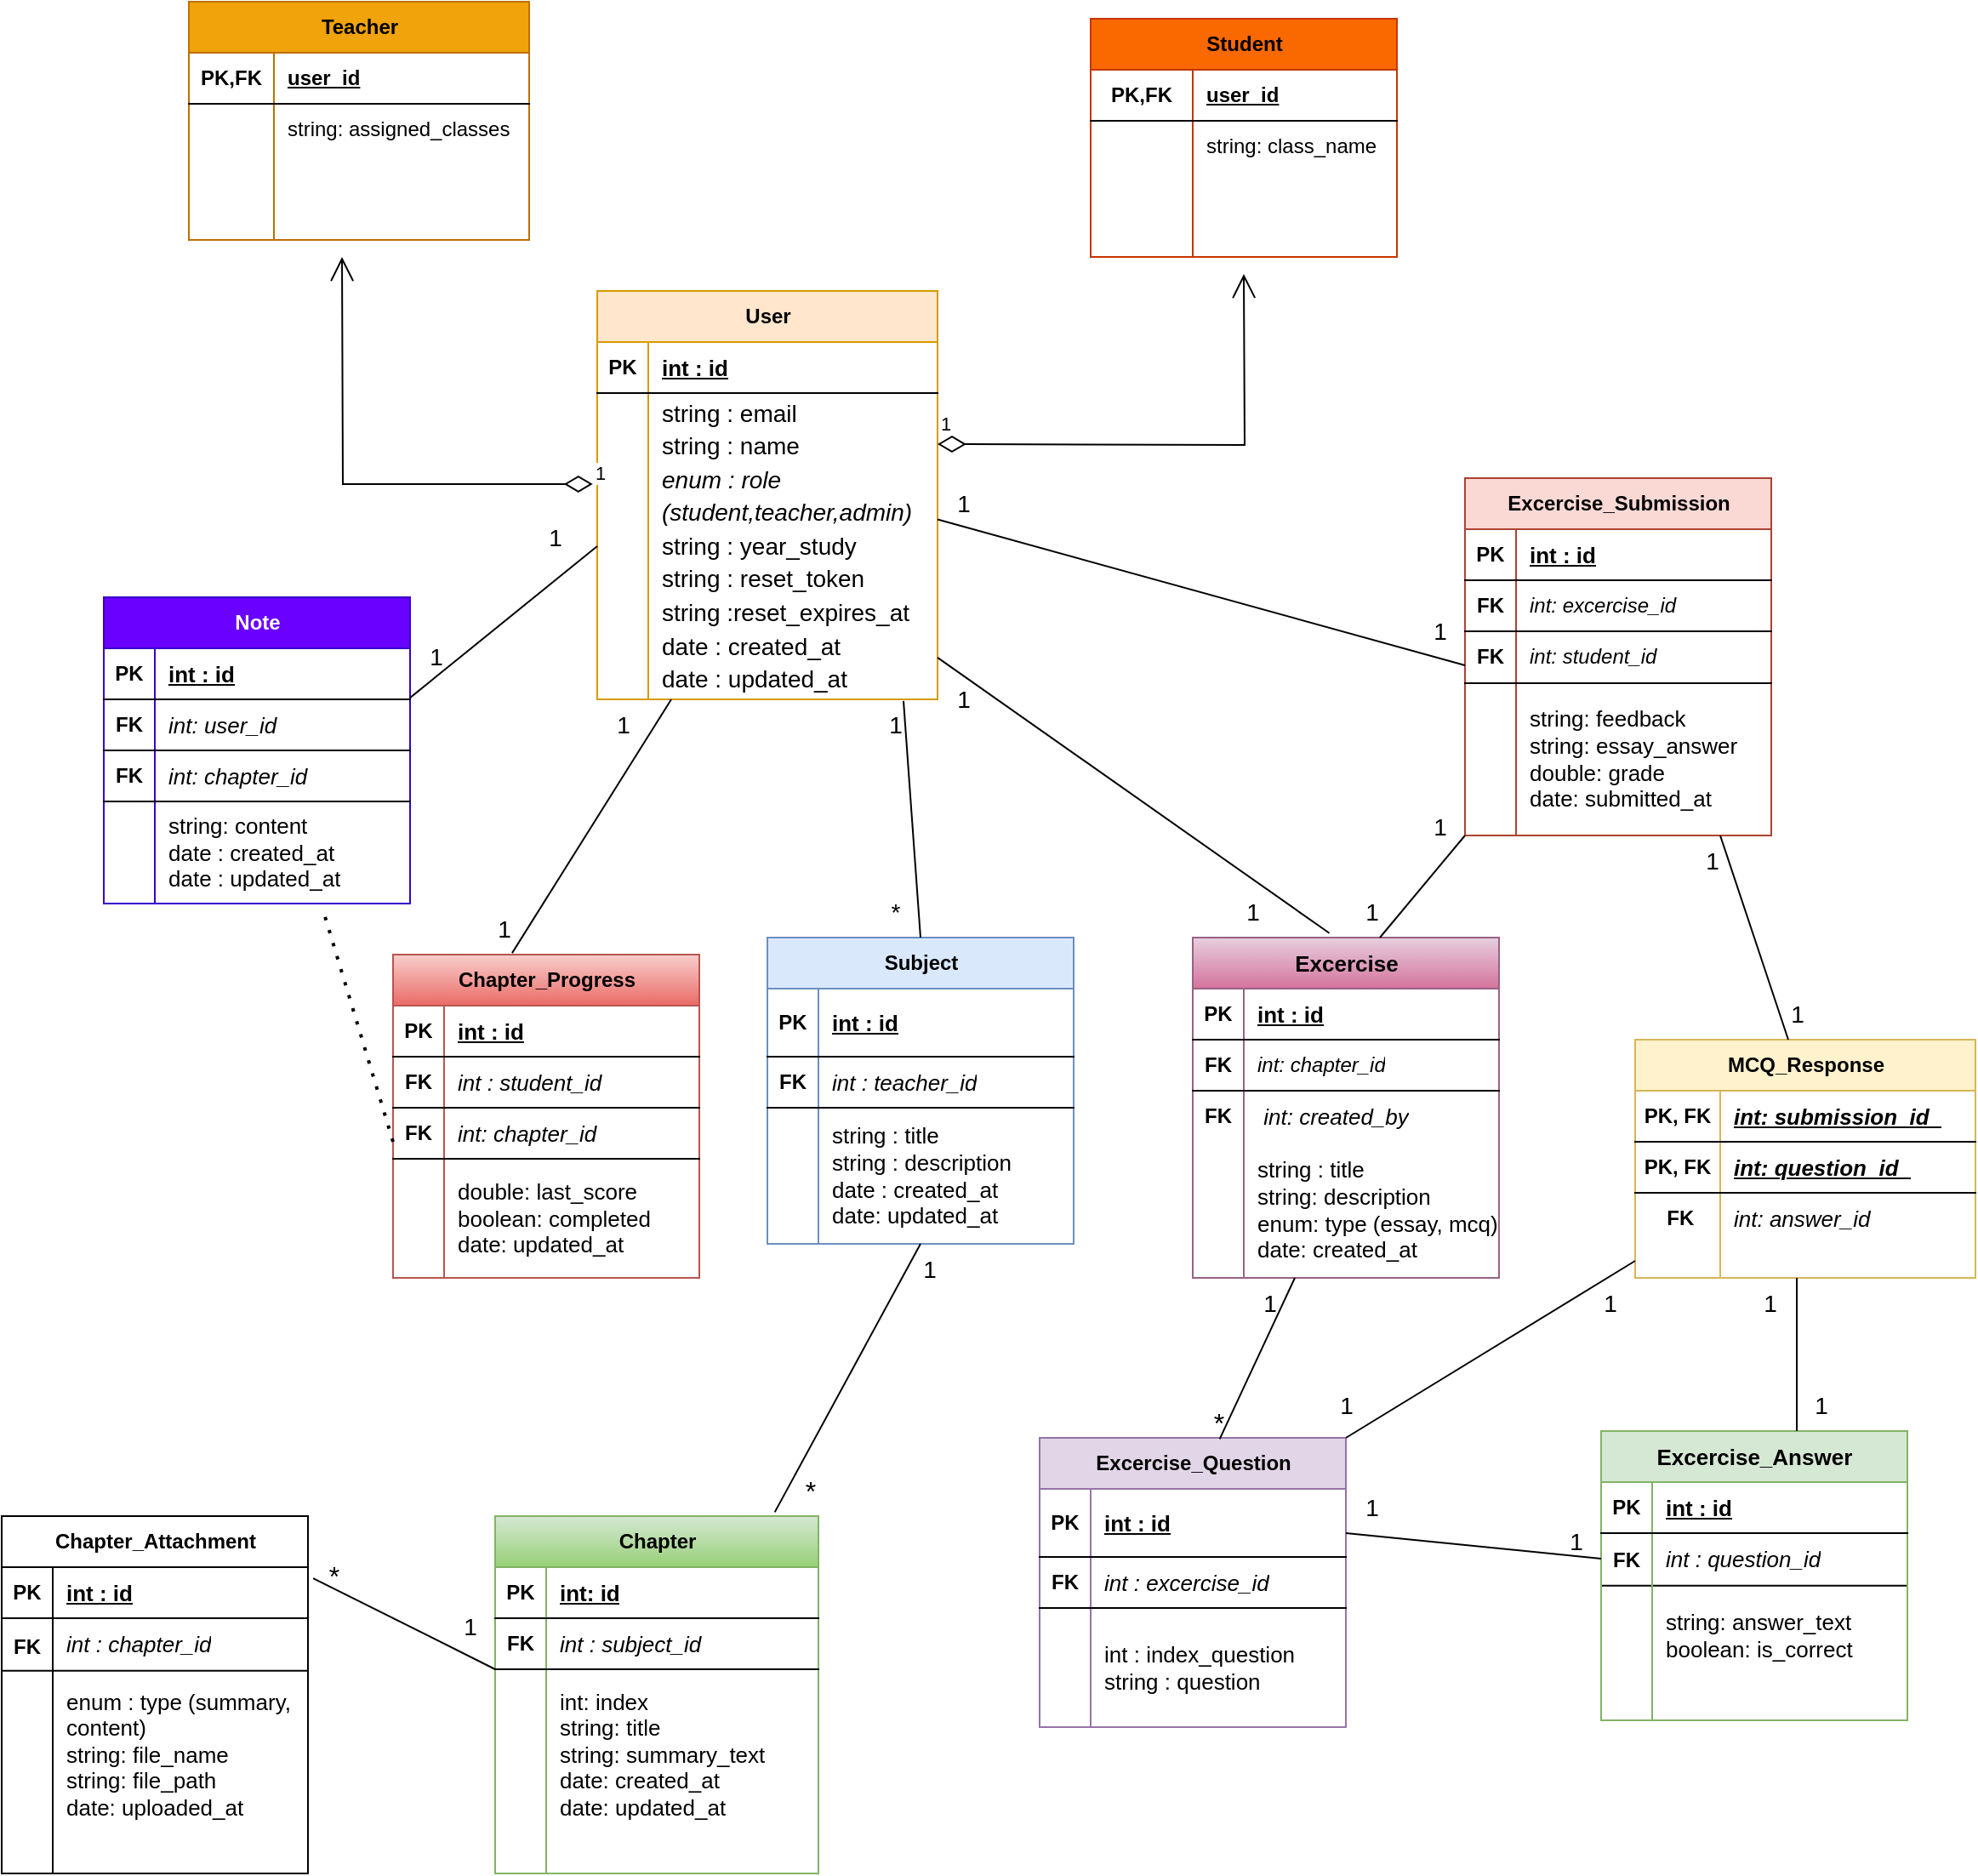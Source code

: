 <mxfile version="28.0.6">
  <diagram id="C5RBs43oDa-KdzZeNtuy" name="Page-1">
    <mxGraphModel dx="2216" dy="1917" grid="1" gridSize="10" guides="1" tooltips="1" connect="1" arrows="1" fold="1" page="1" pageScale="1" pageWidth="827" pageHeight="1169" math="0" shadow="0">
      <root>
        <mxCell id="WIyWlLk6GJQsqaUBKTNV-0" />
        <mxCell id="WIyWlLk6GJQsqaUBKTNV-1" parent="WIyWlLk6GJQsqaUBKTNV-0" />
        <mxCell id="YwRH0tgOHkqPraoWIu3J-26" value="&lt;font style=&quot;font-size: 13px;&quot;&gt;Excercise&lt;/font&gt;" style="shape=table;startSize=30;container=1;collapsible=1;childLayout=tableLayout;fixedRows=1;rowLines=0;fontStyle=1;align=center;resizeLast=1;html=1;fillColor=#e6d0de;gradientColor=#d5739d;strokeColor=#996185;" parent="WIyWlLk6GJQsqaUBKTNV-1" vertex="1">
          <mxGeometry x="90" y="110" width="180" height="200.0" as="geometry" />
        </mxCell>
        <mxCell id="YwRH0tgOHkqPraoWIu3J-27" value="" style="shape=tableRow;horizontal=0;startSize=0;swimlaneHead=0;swimlaneBody=0;fillColor=none;collapsible=0;dropTarget=0;points=[[0,0.5],[1,0.5]];portConstraint=eastwest;top=0;left=0;right=0;bottom=1;" parent="YwRH0tgOHkqPraoWIu3J-26" vertex="1">
          <mxGeometry y="30" width="180" height="30" as="geometry" />
        </mxCell>
        <mxCell id="YwRH0tgOHkqPraoWIu3J-28" value="PK" style="shape=partialRectangle;connectable=0;fillColor=none;top=0;left=0;bottom=0;right=0;fontStyle=1;overflow=hidden;whiteSpace=wrap;html=1;" parent="YwRH0tgOHkqPraoWIu3J-27" vertex="1">
          <mxGeometry width="30" height="30" as="geometry">
            <mxRectangle width="30" height="30" as="alternateBounds" />
          </mxGeometry>
        </mxCell>
        <mxCell id="YwRH0tgOHkqPraoWIu3J-29" value="&lt;font style=&quot;font-size: 13px;&quot;&gt;int : id&lt;/font&gt;" style="shape=partialRectangle;connectable=0;fillColor=none;top=0;left=0;bottom=0;right=0;align=left;spacingLeft=6;fontStyle=5;overflow=hidden;whiteSpace=wrap;html=1;" parent="YwRH0tgOHkqPraoWIu3J-27" vertex="1">
          <mxGeometry x="30" width="150" height="30" as="geometry">
            <mxRectangle width="150" height="30" as="alternateBounds" />
          </mxGeometry>
        </mxCell>
        <mxCell id="YwRH0tgOHkqPraoWIu3J-30" value="" style="shape=tableRow;horizontal=0;startSize=0;swimlaneHead=0;swimlaneBody=0;fillColor=none;collapsible=0;dropTarget=0;points=[[0,0.5],[1,0.5]];portConstraint=eastwest;top=0;left=0;right=0;bottom=0;" parent="YwRH0tgOHkqPraoWIu3J-26" vertex="1">
          <mxGeometry y="60" width="180" height="30" as="geometry" />
        </mxCell>
        <mxCell id="YwRH0tgOHkqPraoWIu3J-31" value="" style="shape=partialRectangle;connectable=0;fillColor=none;top=0;left=0;bottom=0;right=0;editable=1;overflow=hidden;whiteSpace=wrap;html=1;" parent="YwRH0tgOHkqPraoWIu3J-30" vertex="1">
          <mxGeometry width="30" height="30" as="geometry">
            <mxRectangle width="30" height="30" as="alternateBounds" />
          </mxGeometry>
        </mxCell>
        <mxCell id="YwRH0tgOHkqPraoWIu3J-32" value="&lt;i&gt;int: chapter_id&lt;/i&gt;" style="shape=partialRectangle;connectable=0;fillColor=none;top=0;left=0;bottom=0;right=0;align=left;spacingLeft=6;overflow=hidden;whiteSpace=wrap;html=1;" parent="YwRH0tgOHkqPraoWIu3J-30" vertex="1">
          <mxGeometry x="30" width="150" height="30" as="geometry">
            <mxRectangle width="150" height="30" as="alternateBounds" />
          </mxGeometry>
        </mxCell>
        <mxCell id="YwRH0tgOHkqPraoWIu3J-33" value="" style="shape=tableRow;horizontal=0;startSize=0;swimlaneHead=0;swimlaneBody=0;fillColor=none;collapsible=0;dropTarget=0;points=[[0,0.5],[1,0.5]];portConstraint=eastwest;top=0;left=0;right=0;bottom=0;" parent="YwRH0tgOHkqPraoWIu3J-26" vertex="1">
          <mxGeometry y="90" width="180" height="30" as="geometry" />
        </mxCell>
        <mxCell id="YwRH0tgOHkqPraoWIu3J-34" value="" style="shape=partialRectangle;connectable=0;fillColor=none;top=0;left=0;bottom=0;right=0;editable=1;overflow=hidden;whiteSpace=wrap;html=1;" parent="YwRH0tgOHkqPraoWIu3J-33" vertex="1">
          <mxGeometry width="30" height="30" as="geometry">
            <mxRectangle width="30" height="30" as="alternateBounds" />
          </mxGeometry>
        </mxCell>
        <mxCell id="YwRH0tgOHkqPraoWIu3J-35" value="&lt;font style=&quot;font-size: 13px;&quot;&gt;&lt;i&gt;&amp;nbsp;int: created_by&lt;/i&gt;&lt;/font&gt;" style="shape=partialRectangle;connectable=0;fillColor=none;top=0;left=0;bottom=0;right=0;align=left;spacingLeft=6;overflow=hidden;whiteSpace=wrap;html=1;" parent="YwRH0tgOHkqPraoWIu3J-33" vertex="1">
          <mxGeometry x="30" width="150" height="30" as="geometry">
            <mxRectangle width="150" height="30" as="alternateBounds" />
          </mxGeometry>
        </mxCell>
        <mxCell id="YwRH0tgOHkqPraoWIu3J-36" value="" style="shape=tableRow;horizontal=0;startSize=0;swimlaneHead=0;swimlaneBody=0;fillColor=none;collapsible=0;dropTarget=0;points=[[0,0.5],[1,0.5]];portConstraint=eastwest;top=0;left=0;right=0;bottom=0;" parent="YwRH0tgOHkqPraoWIu3J-26" vertex="1">
          <mxGeometry y="120" width="180" height="80" as="geometry" />
        </mxCell>
        <mxCell id="YwRH0tgOHkqPraoWIu3J-37" value="" style="shape=partialRectangle;connectable=0;fillColor=none;top=0;left=0;bottom=0;right=0;editable=1;overflow=hidden;whiteSpace=wrap;html=1;" parent="YwRH0tgOHkqPraoWIu3J-36" vertex="1">
          <mxGeometry width="30" height="80" as="geometry">
            <mxRectangle width="30" height="80" as="alternateBounds" />
          </mxGeometry>
        </mxCell>
        <mxCell id="YwRH0tgOHkqPraoWIu3J-38" value="&lt;font style=&quot;font-size: 13px;&quot;&gt;string : title&lt;/font&gt;&lt;div&gt;&lt;font style=&quot;font-size: 13px;&quot;&gt;string: description&lt;/font&gt;&lt;/div&gt;&lt;div&gt;&lt;font style=&quot;font-size: 13px;&quot;&gt;enum: type (essay, mcq)&lt;/font&gt;&lt;/div&gt;&lt;div&gt;&lt;font style=&quot;font-size: 13px;&quot;&gt;date: created_at&lt;/font&gt;&lt;/div&gt;" style="shape=partialRectangle;connectable=0;fillColor=none;top=0;left=0;bottom=0;right=0;align=left;spacingLeft=6;overflow=hidden;whiteSpace=wrap;html=1;" parent="YwRH0tgOHkqPraoWIu3J-36" vertex="1">
          <mxGeometry x="30" width="150" height="80" as="geometry">
            <mxRectangle width="150" height="80" as="alternateBounds" />
          </mxGeometry>
        </mxCell>
        <mxCell id="95MNIRuJ9B9x_keP9jBU-0" value="User" style="shape=table;startSize=30;container=1;collapsible=1;childLayout=tableLayout;fixedRows=1;rowLines=0;fontStyle=1;align=center;resizeLast=1;html=1;fillColor=#ffe6cc;strokeColor=#d79b00;" parent="WIyWlLk6GJQsqaUBKTNV-1" vertex="1">
          <mxGeometry x="-260" y="-270" width="200" height="240" as="geometry" />
        </mxCell>
        <mxCell id="95MNIRuJ9B9x_keP9jBU-1" value="" style="shape=tableRow;horizontal=0;startSize=0;swimlaneHead=0;swimlaneBody=0;fillColor=none;collapsible=0;dropTarget=0;points=[[0,0.5],[1,0.5]];portConstraint=eastwest;top=0;left=0;right=0;bottom=1;" parent="95MNIRuJ9B9x_keP9jBU-0" vertex="1">
          <mxGeometry y="30" width="200" height="30" as="geometry" />
        </mxCell>
        <mxCell id="95MNIRuJ9B9x_keP9jBU-2" value="PK" style="shape=partialRectangle;connectable=0;fillColor=none;top=0;left=0;bottom=0;right=0;fontStyle=1;overflow=hidden;whiteSpace=wrap;html=1;" parent="95MNIRuJ9B9x_keP9jBU-1" vertex="1">
          <mxGeometry width="30" height="30" as="geometry">
            <mxRectangle width="30" height="30" as="alternateBounds" />
          </mxGeometry>
        </mxCell>
        <mxCell id="95MNIRuJ9B9x_keP9jBU-3" value="int : id" style="shape=partialRectangle;connectable=0;fillColor=none;top=0;left=0;bottom=0;right=0;align=left;spacingLeft=6;fontStyle=5;overflow=hidden;whiteSpace=wrap;html=1;fontSize=13;" parent="95MNIRuJ9B9x_keP9jBU-1" vertex="1">
          <mxGeometry x="30" width="170" height="30" as="geometry">
            <mxRectangle width="170" height="30" as="alternateBounds" />
          </mxGeometry>
        </mxCell>
        <mxCell id="95MNIRuJ9B9x_keP9jBU-4" value="" style="shape=tableRow;horizontal=0;startSize=0;swimlaneHead=0;swimlaneBody=0;fillColor=none;collapsible=0;dropTarget=0;points=[[0,0.5],[1,0.5]];portConstraint=eastwest;top=0;left=0;right=0;bottom=0;" parent="95MNIRuJ9B9x_keP9jBU-0" vertex="1">
          <mxGeometry y="60" width="200" height="180" as="geometry" />
        </mxCell>
        <mxCell id="95MNIRuJ9B9x_keP9jBU-5" value="" style="shape=partialRectangle;connectable=0;fillColor=none;top=0;left=0;bottom=0;right=0;editable=1;overflow=hidden;whiteSpace=wrap;html=1;" parent="95MNIRuJ9B9x_keP9jBU-4" vertex="1">
          <mxGeometry width="30" height="180" as="geometry">
            <mxRectangle width="30" height="180" as="alternateBounds" />
          </mxGeometry>
        </mxCell>
        <mxCell id="95MNIRuJ9B9x_keP9jBU-6" value="&lt;div style=&quot;line-height: 140%;&quot;&gt;&lt;div&gt;&lt;span style=&quot;background-color: transparent; color: light-dark(rgb(0, 0, 0), rgb(255, 255, 255));&quot;&gt;&lt;font style=&quot;font-size: 14px; line-height: 140%;&quot;&gt;string : email&lt;/font&gt;&lt;/span&gt;&lt;/div&gt;&lt;div&gt;&lt;div&gt;&lt;span style=&quot;background-color: transparent; color: light-dark(rgb(0, 0, 0), rgb(255, 255, 255));&quot;&gt;&lt;font style=&quot;font-size: 14px; line-height: 140%;&quot;&gt;string : name&lt;/font&gt;&lt;/span&gt;&lt;/div&gt;&lt;div&gt;&lt;font style=&quot;font-size: 14px; line-height: 140%;&quot;&gt;&lt;i&gt;enum : role (student,teacher,admin)&lt;/i&gt;&lt;/font&gt;&lt;/div&gt;&lt;div&gt;&lt;font style=&quot;font-size: 14px; line-height: 140%;&quot;&gt;string : year_study&lt;/font&gt;&lt;/div&gt;&lt;div&gt;&lt;font style=&quot;font-size: 14px; line-height: 140%;&quot;&gt;string : reset_token&lt;/font&gt;&lt;/div&gt;&lt;div&gt;&lt;font style=&quot;font-size: 14px; line-height: 140%;&quot;&gt;string :reset_expires_at&lt;/font&gt;&lt;/div&gt;&lt;/div&gt;&lt;div&gt;&lt;font style=&quot;font-size: 14px; line-height: 140%;&quot;&gt;date : created_at&lt;/font&gt;&lt;/div&gt;&lt;div&gt;&lt;font style=&quot;font-size: 14px; line-height: 140%;&quot;&gt;date : updated_at&lt;/font&gt;&lt;/div&gt;&lt;/div&gt;" style="shape=partialRectangle;connectable=0;fillColor=none;top=0;left=0;bottom=0;right=0;align=left;spacingLeft=6;overflow=hidden;whiteSpace=wrap;html=1;fontSize=13;" parent="95MNIRuJ9B9x_keP9jBU-4" vertex="1">
          <mxGeometry x="30" width="170" height="180" as="geometry">
            <mxRectangle width="170" height="180" as="alternateBounds" />
          </mxGeometry>
        </mxCell>
        <mxCell id="EwteCAg3ySNq6AqkYZLM-8" value="" style="group" parent="WIyWlLk6GJQsqaUBKTNV-1" vertex="1" connectable="0">
          <mxGeometry x="-160" y="110" width="180" height="180.0" as="geometry" />
        </mxCell>
        <mxCell id="YwRH0tgOHkqPraoWIu3J-0" value="Subject" style="shape=table;startSize=30;container=1;collapsible=1;childLayout=tableLayout;fixedRows=1;rowLines=0;fontStyle=1;align=center;resizeLast=1;html=1;fillColor=#dae8fc;strokeColor=#6c8ebf;" parent="EwteCAg3ySNq6AqkYZLM-8" vertex="1">
          <mxGeometry width="180" height="180.0" as="geometry" />
        </mxCell>
        <mxCell id="YwRH0tgOHkqPraoWIu3J-1" value="" style="shape=tableRow;horizontal=0;startSize=0;swimlaneHead=0;swimlaneBody=0;fillColor=none;collapsible=0;dropTarget=0;points=[[0,0.5],[1,0.5]];portConstraint=eastwest;top=0;left=0;right=0;bottom=1;" parent="YwRH0tgOHkqPraoWIu3J-0" vertex="1">
          <mxGeometry y="30" width="180" height="40" as="geometry" />
        </mxCell>
        <mxCell id="YwRH0tgOHkqPraoWIu3J-2" value="PK" style="shape=partialRectangle;connectable=0;fillColor=none;top=0;left=0;bottom=0;right=0;fontStyle=1;overflow=hidden;whiteSpace=wrap;html=1;" parent="YwRH0tgOHkqPraoWIu3J-1" vertex="1">
          <mxGeometry width="30" height="40" as="geometry">
            <mxRectangle width="30" height="40" as="alternateBounds" />
          </mxGeometry>
        </mxCell>
        <mxCell id="YwRH0tgOHkqPraoWIu3J-3" value="&lt;font style=&quot;font-size: 13px;&quot;&gt;int : id&lt;/font&gt;" style="shape=partialRectangle;connectable=0;fillColor=none;top=0;left=0;bottom=0;right=0;align=left;spacingLeft=6;fontStyle=5;overflow=hidden;whiteSpace=wrap;html=1;" parent="YwRH0tgOHkqPraoWIu3J-1" vertex="1">
          <mxGeometry x="30" width="150" height="40" as="geometry">
            <mxRectangle width="150" height="40" as="alternateBounds" />
          </mxGeometry>
        </mxCell>
        <mxCell id="YwRH0tgOHkqPraoWIu3J-4" value="" style="shape=tableRow;horizontal=0;startSize=0;swimlaneHead=0;swimlaneBody=0;fillColor=none;collapsible=0;dropTarget=0;points=[[0,0.5],[1,0.5]];portConstraint=eastwest;top=0;left=0;right=0;bottom=0;fontSize=13;" parent="YwRH0tgOHkqPraoWIu3J-0" vertex="1">
          <mxGeometry y="70" width="180" height="30" as="geometry" />
        </mxCell>
        <mxCell id="YwRH0tgOHkqPraoWIu3J-5" value="" style="shape=partialRectangle;connectable=0;fillColor=none;top=0;left=0;bottom=0;right=0;editable=1;overflow=hidden;whiteSpace=wrap;html=1;" parent="YwRH0tgOHkqPraoWIu3J-4" vertex="1">
          <mxGeometry width="30" height="30" as="geometry">
            <mxRectangle width="30" height="30" as="alternateBounds" />
          </mxGeometry>
        </mxCell>
        <mxCell id="YwRH0tgOHkqPraoWIu3J-6" value="&lt;font style=&quot;font-size: 13px;&quot;&gt;&lt;i&gt;int : teacher_id&lt;/i&gt;&lt;/font&gt;" style="shape=partialRectangle;connectable=0;fillColor=none;top=0;left=0;bottom=0;right=0;align=left;spacingLeft=6;overflow=hidden;whiteSpace=wrap;html=1;" parent="YwRH0tgOHkqPraoWIu3J-4" vertex="1">
          <mxGeometry x="30" width="150" height="30" as="geometry">
            <mxRectangle width="150" height="30" as="alternateBounds" />
          </mxGeometry>
        </mxCell>
        <mxCell id="YwRH0tgOHkqPraoWIu3J-7" value="" style="shape=tableRow;horizontal=0;startSize=0;swimlaneHead=0;swimlaneBody=0;fillColor=none;collapsible=0;dropTarget=0;points=[[0,0.5],[1,0.5]];portConstraint=eastwest;top=0;left=0;right=0;bottom=0;" parent="YwRH0tgOHkqPraoWIu3J-0" vertex="1">
          <mxGeometry y="100" width="180" height="80" as="geometry" />
        </mxCell>
        <mxCell id="YwRH0tgOHkqPraoWIu3J-8" value="" style="shape=partialRectangle;connectable=0;fillColor=none;top=0;left=0;bottom=0;right=0;editable=1;overflow=hidden;whiteSpace=wrap;html=1;" parent="YwRH0tgOHkqPraoWIu3J-7" vertex="1">
          <mxGeometry width="30" height="80" as="geometry">
            <mxRectangle width="30" height="80" as="alternateBounds" />
          </mxGeometry>
        </mxCell>
        <mxCell id="YwRH0tgOHkqPraoWIu3J-9" value="string : title&lt;div&gt;string : description&lt;/div&gt;&lt;div&gt;date : created_at&lt;/div&gt;&lt;div&gt;date: updated_at&lt;/div&gt;" style="shape=partialRectangle;connectable=0;fillColor=none;top=0;left=0;bottom=0;right=0;align=left;spacingLeft=6;overflow=hidden;whiteSpace=wrap;html=1;fontSize=13;" parent="YwRH0tgOHkqPraoWIu3J-7" vertex="1">
          <mxGeometry x="30" width="150" height="80" as="geometry">
            <mxRectangle width="150" height="80" as="alternateBounds" />
          </mxGeometry>
        </mxCell>
        <mxCell id="EwteCAg3ySNq6AqkYZLM-4" value="" style="group" parent="EwteCAg3ySNq6AqkYZLM-8" vertex="1" connectable="0">
          <mxGeometry y="80" width="180" height="20" as="geometry" />
        </mxCell>
        <mxCell id="EwteCAg3ySNq6AqkYZLM-0" value="" style="shape=tableRow;horizontal=0;startSize=0;swimlaneHead=0;swimlaneBody=0;fillColor=none;collapsible=0;dropTarget=0;points=[[0,0.5],[1,0.5]];portConstraint=eastwest;top=0;left=0;right=0;bottom=1;" parent="EwteCAg3ySNq6AqkYZLM-4" vertex="1">
          <mxGeometry y="10" width="180" height="10" as="geometry" />
        </mxCell>
        <mxCell id="EwteCAg3ySNq6AqkYZLM-7" value="FK" style="shape=partialRectangle;connectable=0;fillColor=none;top=0;left=0;bottom=0;right=0;fontStyle=1;overflow=hidden;whiteSpace=wrap;html=1;" parent="EwteCAg3ySNq6AqkYZLM-4" vertex="1">
          <mxGeometry y="-10" width="30" height="30" as="geometry">
            <mxRectangle width="30" height="30" as="alternateBounds" />
          </mxGeometry>
        </mxCell>
        <mxCell id="EwteCAg3ySNq6AqkYZLM-9" value="" style="group" parent="WIyWlLk6GJQsqaUBKTNV-1" vertex="1" connectable="0">
          <mxGeometry x="-320" y="450" width="190" height="210" as="geometry" />
        </mxCell>
        <mxCell id="YwRH0tgOHkqPraoWIu3J-13" value="Chapter" style="shape=table;startSize=30;container=1;collapsible=1;childLayout=tableLayout;fixedRows=1;rowLines=0;fontStyle=1;align=center;resizeLast=1;html=1;fillColor=#d5e8d4;gradientColor=#97d077;strokeColor=#82b366;" parent="EwteCAg3ySNq6AqkYZLM-9" vertex="1">
          <mxGeometry width="190" height="210" as="geometry" />
        </mxCell>
        <mxCell id="YwRH0tgOHkqPraoWIu3J-14" value="" style="shape=tableRow;horizontal=0;startSize=0;swimlaneHead=0;swimlaneBody=0;fillColor=none;collapsible=0;dropTarget=0;points=[[0,0.5],[1,0.5]];portConstraint=eastwest;top=0;left=0;right=0;bottom=1;" parent="YwRH0tgOHkqPraoWIu3J-13" vertex="1">
          <mxGeometry y="30" width="190" height="30" as="geometry" />
        </mxCell>
        <mxCell id="YwRH0tgOHkqPraoWIu3J-15" value="PK" style="shape=partialRectangle;connectable=0;fillColor=none;top=0;left=0;bottom=0;right=0;fontStyle=1;overflow=hidden;whiteSpace=wrap;html=1;" parent="YwRH0tgOHkqPraoWIu3J-14" vertex="1">
          <mxGeometry width="30" height="30" as="geometry">
            <mxRectangle width="30" height="30" as="alternateBounds" />
          </mxGeometry>
        </mxCell>
        <mxCell id="YwRH0tgOHkqPraoWIu3J-16" value="int: id" style="shape=partialRectangle;connectable=0;fillColor=none;top=0;left=0;bottom=0;right=0;align=left;spacingLeft=6;fontStyle=5;overflow=hidden;whiteSpace=wrap;html=1;fontSize=13;" parent="YwRH0tgOHkqPraoWIu3J-14" vertex="1">
          <mxGeometry x="30" width="160" height="30" as="geometry">
            <mxRectangle width="160" height="30" as="alternateBounds" />
          </mxGeometry>
        </mxCell>
        <mxCell id="YwRH0tgOHkqPraoWIu3J-17" value="" style="shape=tableRow;horizontal=0;startSize=0;swimlaneHead=0;swimlaneBody=0;fillColor=none;collapsible=0;dropTarget=0;points=[[0,0.5],[1,0.5]];portConstraint=eastwest;top=0;left=0;right=0;bottom=0;" parent="YwRH0tgOHkqPraoWIu3J-13" vertex="1">
          <mxGeometry y="60" width="190" height="30" as="geometry" />
        </mxCell>
        <mxCell id="YwRH0tgOHkqPraoWIu3J-18" value="" style="shape=partialRectangle;connectable=0;fillColor=none;top=0;left=0;bottom=0;right=0;editable=1;overflow=hidden;whiteSpace=wrap;html=1;" parent="YwRH0tgOHkqPraoWIu3J-17" vertex="1">
          <mxGeometry width="30" height="30" as="geometry">
            <mxRectangle width="30" height="30" as="alternateBounds" />
          </mxGeometry>
        </mxCell>
        <mxCell id="YwRH0tgOHkqPraoWIu3J-19" value="&lt;i&gt;int : subject_id&amp;nbsp; &amp;nbsp;&lt;/i&gt;" style="shape=partialRectangle;connectable=0;fillColor=none;top=0;left=0;bottom=0;right=0;align=left;spacingLeft=6;overflow=hidden;whiteSpace=wrap;html=1;fontSize=13;" parent="YwRH0tgOHkqPraoWIu3J-17" vertex="1">
          <mxGeometry x="30" width="160" height="30" as="geometry">
            <mxRectangle width="160" height="30" as="alternateBounds" />
          </mxGeometry>
        </mxCell>
        <mxCell id="YwRH0tgOHkqPraoWIu3J-20" value="" style="shape=tableRow;horizontal=0;startSize=0;swimlaneHead=0;swimlaneBody=0;fillColor=none;collapsible=0;dropTarget=0;points=[[0,0.5],[1,0.5]];portConstraint=eastwest;top=0;left=0;right=0;bottom=0;fontSize=13;" parent="YwRH0tgOHkqPraoWIu3J-13" vertex="1">
          <mxGeometry y="90" width="190" height="100" as="geometry" />
        </mxCell>
        <mxCell id="YwRH0tgOHkqPraoWIu3J-21" value="" style="shape=partialRectangle;connectable=0;fillColor=none;top=0;left=0;bottom=0;right=0;editable=1;overflow=hidden;whiteSpace=wrap;html=1;" parent="YwRH0tgOHkqPraoWIu3J-20" vertex="1">
          <mxGeometry width="30" height="100" as="geometry">
            <mxRectangle width="30" height="100" as="alternateBounds" />
          </mxGeometry>
        </mxCell>
        <mxCell id="YwRH0tgOHkqPraoWIu3J-22" value="int: index&lt;div&gt;string: title&lt;/div&gt;&lt;div&gt;string: summary_text&lt;/div&gt;&lt;div&gt;date: created_at&lt;/div&gt;&lt;div&gt;date: updated_at&lt;/div&gt;" style="shape=partialRectangle;connectable=0;fillColor=none;top=0;left=0;bottom=0;right=0;align=left;spacingLeft=6;overflow=hidden;whiteSpace=wrap;html=1;fontSize=13;" parent="YwRH0tgOHkqPraoWIu3J-20" vertex="1">
          <mxGeometry x="30" width="160" height="100" as="geometry">
            <mxRectangle width="160" height="100" as="alternateBounds" />
          </mxGeometry>
        </mxCell>
        <mxCell id="YwRH0tgOHkqPraoWIu3J-23" value="" style="shape=tableRow;horizontal=0;startSize=0;swimlaneHead=0;swimlaneBody=0;fillColor=none;collapsible=0;dropTarget=0;points=[[0,0.5],[1,0.5]];portConstraint=eastwest;top=0;left=0;right=0;bottom=0;" parent="YwRH0tgOHkqPraoWIu3J-13" vertex="1">
          <mxGeometry y="190" width="190" height="20" as="geometry" />
        </mxCell>
        <mxCell id="YwRH0tgOHkqPraoWIu3J-24" value="" style="shape=partialRectangle;connectable=0;fillColor=none;top=0;left=0;bottom=0;right=0;editable=1;overflow=hidden;whiteSpace=wrap;html=1;" parent="YwRH0tgOHkqPraoWIu3J-23" vertex="1">
          <mxGeometry width="30" height="20" as="geometry">
            <mxRectangle width="30" height="20" as="alternateBounds" />
          </mxGeometry>
        </mxCell>
        <mxCell id="YwRH0tgOHkqPraoWIu3J-25" value="" style="shape=partialRectangle;connectable=0;fillColor=none;top=0;left=0;bottom=0;right=0;align=left;spacingLeft=6;overflow=hidden;whiteSpace=wrap;html=1;" parent="YwRH0tgOHkqPraoWIu3J-23" vertex="1">
          <mxGeometry x="30" width="160" height="20" as="geometry">
            <mxRectangle width="160" height="20" as="alternateBounds" />
          </mxGeometry>
        </mxCell>
        <mxCell id="EwteCAg3ySNq6AqkYZLM-5" value="" style="shape=tableRow;horizontal=0;startSize=0;swimlaneHead=0;swimlaneBody=0;fillColor=none;collapsible=0;dropTarget=0;points=[[0,0.5],[1,0.5]];portConstraint=eastwest;top=0;left=0;right=0;bottom=1;" parent="EwteCAg3ySNq6AqkYZLM-9" vertex="1">
          <mxGeometry y="80" width="190" height="10" as="geometry" />
        </mxCell>
        <mxCell id="EwteCAg3ySNq6AqkYZLM-6" value="FK" style="shape=partialRectangle;connectable=0;fillColor=none;top=0;left=0;bottom=0;right=0;fontStyle=1;overflow=hidden;whiteSpace=wrap;html=1;" parent="EwteCAg3ySNq6AqkYZLM-9" vertex="1">
          <mxGeometry y="60" width="30" height="30" as="geometry">
            <mxRectangle width="30" height="30" as="alternateBounds" />
          </mxGeometry>
        </mxCell>
        <mxCell id="EwteCAg3ySNq6AqkYZLM-23" value="Chapter_Progress" style="shape=table;startSize=30;container=1;collapsible=1;childLayout=tableLayout;fixedRows=1;rowLines=0;fontStyle=1;align=center;resizeLast=1;html=1;fillColor=#f8cecc;gradientColor=#ea6b66;strokeColor=#b85450;" parent="WIyWlLk6GJQsqaUBKTNV-1" vertex="1">
          <mxGeometry x="-380" y="120" width="180" height="190" as="geometry" />
        </mxCell>
        <mxCell id="EwteCAg3ySNq6AqkYZLM-24" value="" style="shape=tableRow;horizontal=0;startSize=0;swimlaneHead=0;swimlaneBody=0;fillColor=none;collapsible=0;dropTarget=0;points=[[0,0.5],[1,0.5]];portConstraint=eastwest;top=0;left=0;right=0;bottom=1;" parent="EwteCAg3ySNq6AqkYZLM-23" vertex="1">
          <mxGeometry y="30" width="180" height="30" as="geometry" />
        </mxCell>
        <mxCell id="EwteCAg3ySNq6AqkYZLM-25" value="PK" style="shape=partialRectangle;connectable=0;fillColor=none;top=0;left=0;bottom=0;right=0;fontStyle=1;overflow=hidden;whiteSpace=wrap;html=1;" parent="EwteCAg3ySNq6AqkYZLM-24" vertex="1">
          <mxGeometry width="30" height="30" as="geometry">
            <mxRectangle width="30" height="30" as="alternateBounds" />
          </mxGeometry>
        </mxCell>
        <mxCell id="EwteCAg3ySNq6AqkYZLM-26" value="&lt;font style=&quot;font-size: 13px;&quot;&gt;int : id&lt;/font&gt;" style="shape=partialRectangle;connectable=0;fillColor=none;top=0;left=0;bottom=0;right=0;align=left;spacingLeft=6;fontStyle=5;overflow=hidden;whiteSpace=wrap;html=1;" parent="EwteCAg3ySNq6AqkYZLM-24" vertex="1">
          <mxGeometry x="30" width="150" height="30" as="geometry">
            <mxRectangle width="150" height="30" as="alternateBounds" />
          </mxGeometry>
        </mxCell>
        <mxCell id="EwteCAg3ySNq6AqkYZLM-27" value="" style="shape=tableRow;horizontal=0;startSize=0;swimlaneHead=0;swimlaneBody=0;fillColor=none;collapsible=0;dropTarget=0;points=[[0,0.5],[1,0.5]];portConstraint=eastwest;top=0;left=0;right=0;bottom=0;" parent="EwteCAg3ySNq6AqkYZLM-23" vertex="1">
          <mxGeometry y="60" width="180" height="30" as="geometry" />
        </mxCell>
        <mxCell id="EwteCAg3ySNq6AqkYZLM-28" value="" style="shape=partialRectangle;connectable=0;fillColor=none;top=0;left=0;bottom=0;right=0;editable=1;overflow=hidden;whiteSpace=wrap;html=1;" parent="EwteCAg3ySNq6AqkYZLM-27" vertex="1">
          <mxGeometry width="30" height="30" as="geometry">
            <mxRectangle width="30" height="30" as="alternateBounds" />
          </mxGeometry>
        </mxCell>
        <mxCell id="EwteCAg3ySNq6AqkYZLM-29" value="&lt;font style=&quot;font-size: 13px;&quot;&gt;&lt;i&gt;int : student_id&amp;nbsp;&lt;/i&gt;&lt;/font&gt;" style="shape=partialRectangle;connectable=0;fillColor=none;top=0;left=0;bottom=0;right=0;align=left;spacingLeft=6;overflow=hidden;whiteSpace=wrap;html=1;" parent="EwteCAg3ySNq6AqkYZLM-27" vertex="1">
          <mxGeometry x="30" width="150" height="30" as="geometry">
            <mxRectangle width="150" height="30" as="alternateBounds" />
          </mxGeometry>
        </mxCell>
        <mxCell id="EwteCAg3ySNq6AqkYZLM-30" value="" style="shape=tableRow;horizontal=0;startSize=0;swimlaneHead=0;swimlaneBody=0;fillColor=none;collapsible=0;dropTarget=0;points=[[0,0.5],[1,0.5]];portConstraint=eastwest;top=0;left=0;right=0;bottom=0;" parent="EwteCAg3ySNq6AqkYZLM-23" vertex="1">
          <mxGeometry y="90" width="180" height="30" as="geometry" />
        </mxCell>
        <mxCell id="EwteCAg3ySNq6AqkYZLM-31" value="" style="shape=partialRectangle;connectable=0;fillColor=none;top=0;left=0;bottom=0;right=0;editable=1;overflow=hidden;whiteSpace=wrap;html=1;" parent="EwteCAg3ySNq6AqkYZLM-30" vertex="1">
          <mxGeometry width="30" height="30" as="geometry">
            <mxRectangle width="30" height="30" as="alternateBounds" />
          </mxGeometry>
        </mxCell>
        <mxCell id="EwteCAg3ySNq6AqkYZLM-32" value="&lt;font style=&quot;font-size: 13px;&quot;&gt;&lt;i&gt;int: chapter_id&lt;/i&gt;&lt;/font&gt;" style="shape=partialRectangle;connectable=0;fillColor=none;top=0;left=0;bottom=0;right=0;align=left;spacingLeft=6;overflow=hidden;whiteSpace=wrap;html=1;" parent="EwteCAg3ySNq6AqkYZLM-30" vertex="1">
          <mxGeometry x="30" width="150" height="30" as="geometry">
            <mxRectangle width="150" height="30" as="alternateBounds" />
          </mxGeometry>
        </mxCell>
        <mxCell id="EwteCAg3ySNq6AqkYZLM-33" value="" style="shape=tableRow;horizontal=0;startSize=0;swimlaneHead=0;swimlaneBody=0;fillColor=none;collapsible=0;dropTarget=0;points=[[0,0.5],[1,0.5]];portConstraint=eastwest;top=0;left=0;right=0;bottom=0;" parent="EwteCAg3ySNq6AqkYZLM-23" vertex="1">
          <mxGeometry y="120" width="180" height="70" as="geometry" />
        </mxCell>
        <mxCell id="EwteCAg3ySNq6AqkYZLM-34" value="" style="shape=partialRectangle;connectable=0;fillColor=none;top=0;left=0;bottom=0;right=0;editable=1;overflow=hidden;whiteSpace=wrap;html=1;" parent="EwteCAg3ySNq6AqkYZLM-33" vertex="1">
          <mxGeometry width="30" height="70" as="geometry">
            <mxRectangle width="30" height="70" as="alternateBounds" />
          </mxGeometry>
        </mxCell>
        <mxCell id="EwteCAg3ySNq6AqkYZLM-35" value="&lt;font style=&quot;font-size: 13px;&quot;&gt;double: last_score&lt;/font&gt;&lt;div&gt;&lt;font style=&quot;font-size: 13px;&quot;&gt;boolean: completed&lt;/font&gt;&lt;/div&gt;&lt;div&gt;&lt;font style=&quot;font-size: 13px;&quot;&gt;date: updated_at&lt;/font&gt;&lt;/div&gt;" style="shape=partialRectangle;connectable=0;fillColor=none;top=0;left=0;bottom=0;right=0;align=left;spacingLeft=6;overflow=hidden;whiteSpace=wrap;html=1;" parent="EwteCAg3ySNq6AqkYZLM-33" vertex="1">
          <mxGeometry x="30" width="150" height="70" as="geometry">
            <mxRectangle width="150" height="70" as="alternateBounds" />
          </mxGeometry>
        </mxCell>
        <mxCell id="EwteCAg3ySNq6AqkYZLM-39" value="" style="group" parent="WIyWlLk6GJQsqaUBKTNV-1" vertex="1" connectable="0">
          <mxGeometry x="-610" y="450" width="180" height="200" as="geometry" />
        </mxCell>
        <mxCell id="EwteCAg3ySNq6AqkYZLM-10" value="Chapter_Attachment" style="shape=table;startSize=30;container=1;collapsible=1;childLayout=tableLayout;fixedRows=1;rowLines=0;fontStyle=1;align=center;resizeLast=1;html=1;" parent="EwteCAg3ySNq6AqkYZLM-39" vertex="1">
          <mxGeometry width="180" height="210" as="geometry" />
        </mxCell>
        <mxCell id="EwteCAg3ySNq6AqkYZLM-11" value="" style="shape=tableRow;horizontal=0;startSize=0;swimlaneHead=0;swimlaneBody=0;fillColor=none;collapsible=0;dropTarget=0;points=[[0,0.5],[1,0.5]];portConstraint=eastwest;top=0;left=0;right=0;bottom=1;" parent="EwteCAg3ySNq6AqkYZLM-10" vertex="1">
          <mxGeometry y="30" width="180" height="30" as="geometry" />
        </mxCell>
        <mxCell id="EwteCAg3ySNq6AqkYZLM-12" value="PK" style="shape=partialRectangle;connectable=0;fillColor=none;top=0;left=0;bottom=0;right=0;fontStyle=1;overflow=hidden;whiteSpace=wrap;html=1;" parent="EwteCAg3ySNq6AqkYZLM-11" vertex="1">
          <mxGeometry width="30" height="30" as="geometry">
            <mxRectangle width="30" height="30" as="alternateBounds" />
          </mxGeometry>
        </mxCell>
        <mxCell id="EwteCAg3ySNq6AqkYZLM-13" value="int : id" style="shape=partialRectangle;connectable=0;fillColor=none;top=0;left=0;bottom=0;right=0;align=left;spacingLeft=6;fontStyle=5;overflow=hidden;whiteSpace=wrap;html=1;fontSize=13;" parent="EwteCAg3ySNq6AqkYZLM-11" vertex="1">
          <mxGeometry x="30" width="150" height="30" as="geometry">
            <mxRectangle width="150" height="30" as="alternateBounds" />
          </mxGeometry>
        </mxCell>
        <mxCell id="EwteCAg3ySNq6AqkYZLM-14" value="" style="shape=tableRow;horizontal=0;startSize=0;swimlaneHead=0;swimlaneBody=0;fillColor=none;collapsible=0;dropTarget=0;points=[[0,0.5],[1,0.5]];portConstraint=eastwest;top=0;left=0;right=0;bottom=0;" parent="EwteCAg3ySNq6AqkYZLM-10" vertex="1">
          <mxGeometry y="60" width="180" height="30" as="geometry" />
        </mxCell>
        <mxCell id="EwteCAg3ySNq6AqkYZLM-15" value="" style="shape=partialRectangle;connectable=0;fillColor=none;top=0;left=0;bottom=0;right=0;editable=1;overflow=hidden;whiteSpace=wrap;html=1;" parent="EwteCAg3ySNq6AqkYZLM-14" vertex="1">
          <mxGeometry width="30" height="30" as="geometry">
            <mxRectangle width="30" height="30" as="alternateBounds" />
          </mxGeometry>
        </mxCell>
        <mxCell id="EwteCAg3ySNq6AqkYZLM-16" value="&lt;i&gt;&lt;font style=&quot;font-size: 13px;&quot;&gt;int : chapter_id&lt;/font&gt;&lt;/i&gt;" style="shape=partialRectangle;connectable=0;fillColor=none;top=0;left=0;bottom=0;right=0;align=left;spacingLeft=6;overflow=hidden;whiteSpace=wrap;html=1;" parent="EwteCAg3ySNq6AqkYZLM-14" vertex="1">
          <mxGeometry x="30" width="150" height="30" as="geometry">
            <mxRectangle width="150" height="30" as="alternateBounds" />
          </mxGeometry>
        </mxCell>
        <mxCell id="EwteCAg3ySNq6AqkYZLM-17" value="" style="shape=tableRow;horizontal=0;startSize=0;swimlaneHead=0;swimlaneBody=0;fillColor=none;collapsible=0;dropTarget=0;points=[[0,0.5],[1,0.5]];portConstraint=eastwest;top=0;left=0;right=0;bottom=0;fontSize=13;" parent="EwteCAg3ySNq6AqkYZLM-10" vertex="1">
          <mxGeometry y="90" width="180" height="100" as="geometry" />
        </mxCell>
        <mxCell id="EwteCAg3ySNq6AqkYZLM-18" value="" style="shape=partialRectangle;connectable=0;fillColor=none;top=0;left=0;bottom=0;right=0;editable=1;overflow=hidden;whiteSpace=wrap;html=1;" parent="EwteCAg3ySNq6AqkYZLM-17" vertex="1">
          <mxGeometry width="30" height="100" as="geometry">
            <mxRectangle width="30" height="100" as="alternateBounds" />
          </mxGeometry>
        </mxCell>
        <mxCell id="EwteCAg3ySNq6AqkYZLM-19" value="enum : type (summary, content)&lt;div&gt;string: file_name&lt;/div&gt;&lt;div&gt;string: file_path&lt;/div&gt;&lt;div&gt;date: uploaded_at&lt;/div&gt;" style="shape=partialRectangle;connectable=0;fillColor=none;top=0;left=0;bottom=0;right=0;align=left;spacingLeft=6;overflow=hidden;whiteSpace=wrap;html=1;fontSize=13;" parent="EwteCAg3ySNq6AqkYZLM-17" vertex="1">
          <mxGeometry x="30" width="150" height="100" as="geometry">
            <mxRectangle width="150" height="100" as="alternateBounds" />
          </mxGeometry>
        </mxCell>
        <mxCell id="EwteCAg3ySNq6AqkYZLM-20" value="" style="shape=tableRow;horizontal=0;startSize=0;swimlaneHead=0;swimlaneBody=0;fillColor=none;collapsible=0;dropTarget=0;points=[[0,0.5],[1,0.5]];portConstraint=eastwest;top=0;left=0;right=0;bottom=0;" parent="EwteCAg3ySNq6AqkYZLM-10" vertex="1">
          <mxGeometry y="190" width="180" height="20" as="geometry" />
        </mxCell>
        <mxCell id="EwteCAg3ySNq6AqkYZLM-21" value="" style="shape=partialRectangle;connectable=0;fillColor=none;top=0;left=0;bottom=0;right=0;editable=1;overflow=hidden;whiteSpace=wrap;html=1;" parent="EwteCAg3ySNq6AqkYZLM-20" vertex="1">
          <mxGeometry width="30" height="20" as="geometry">
            <mxRectangle width="30" height="20" as="alternateBounds" />
          </mxGeometry>
        </mxCell>
        <mxCell id="EwteCAg3ySNq6AqkYZLM-22" value="" style="shape=partialRectangle;connectable=0;fillColor=none;top=0;left=0;bottom=0;right=0;align=left;spacingLeft=6;overflow=hidden;whiteSpace=wrap;html=1;" parent="EwteCAg3ySNq6AqkYZLM-20" vertex="1">
          <mxGeometry x="30" width="150" height="20" as="geometry">
            <mxRectangle width="150" height="20" as="alternateBounds" />
          </mxGeometry>
        </mxCell>
        <mxCell id="EwteCAg3ySNq6AqkYZLM-37" value="" style="shape=tableRow;horizontal=0;startSize=0;swimlaneHead=0;swimlaneBody=0;fillColor=none;collapsible=0;dropTarget=0;points=[[0,0.5],[1,0.5]];portConstraint=eastwest;top=0;left=0;right=0;bottom=1;" parent="EwteCAg3ySNq6AqkYZLM-39" vertex="1">
          <mxGeometry y="81.817" width="180" height="9.091" as="geometry" />
        </mxCell>
        <mxCell id="EwteCAg3ySNq6AqkYZLM-38" value="FK" style="shape=partialRectangle;connectable=0;fillColor=none;top=0;left=0;bottom=0;right=0;fontStyle=1;overflow=hidden;whiteSpace=wrap;html=1;" parent="EwteCAg3ySNq6AqkYZLM-39" vertex="1">
          <mxGeometry y="63.635" width="30" height="27.273" as="geometry">
            <mxRectangle width="30" height="30" as="alternateBounds" />
          </mxGeometry>
        </mxCell>
        <mxCell id="EwteCAg3ySNq6AqkYZLM-40" value="" style="group" parent="WIyWlLk6GJQsqaUBKTNV-1" vertex="1" connectable="0">
          <mxGeometry x="-380" y="190" width="180" height="20" as="geometry" />
        </mxCell>
        <mxCell id="EwteCAg3ySNq6AqkYZLM-41" value="" style="shape=tableRow;horizontal=0;startSize=0;swimlaneHead=0;swimlaneBody=0;fillColor=none;collapsible=0;dropTarget=0;points=[[0,0.5],[1,0.5]];portConstraint=eastwest;top=0;left=0;right=0;bottom=1;" parent="EwteCAg3ySNq6AqkYZLM-40" vertex="1">
          <mxGeometry y="10" width="180" height="10" as="geometry" />
        </mxCell>
        <mxCell id="EwteCAg3ySNq6AqkYZLM-42" value="FK" style="shape=partialRectangle;connectable=0;fillColor=none;top=0;left=0;bottom=0;right=0;fontStyle=1;overflow=hidden;whiteSpace=wrap;html=1;" parent="EwteCAg3ySNq6AqkYZLM-40" vertex="1">
          <mxGeometry y="-10" width="30" height="30" as="geometry">
            <mxRectangle width="30" height="30" as="alternateBounds" />
          </mxGeometry>
        </mxCell>
        <mxCell id="EwteCAg3ySNq6AqkYZLM-43" value="" style="group" parent="WIyWlLk6GJQsqaUBKTNV-1" vertex="1" connectable="0">
          <mxGeometry x="-380" y="220" width="180" height="20" as="geometry" />
        </mxCell>
        <mxCell id="EwteCAg3ySNq6AqkYZLM-44" value="" style="shape=tableRow;horizontal=0;startSize=0;swimlaneHead=0;swimlaneBody=0;fillColor=none;collapsible=0;dropTarget=0;points=[[0,0.5],[1,0.5]];portConstraint=eastwest;top=0;left=0;right=0;bottom=1;" parent="EwteCAg3ySNq6AqkYZLM-43" vertex="1">
          <mxGeometry y="10" width="180" height="10" as="geometry" />
        </mxCell>
        <mxCell id="EwteCAg3ySNq6AqkYZLM-45" value="FK" style="shape=partialRectangle;connectable=0;fillColor=none;top=0;left=0;bottom=0;right=0;fontStyle=1;overflow=hidden;whiteSpace=wrap;html=1;" parent="EwteCAg3ySNq6AqkYZLM-43" vertex="1">
          <mxGeometry y="-10" width="30" height="30" as="geometry">
            <mxRectangle width="30" height="30" as="alternateBounds" />
          </mxGeometry>
        </mxCell>
        <mxCell id="EwteCAg3ySNq6AqkYZLM-46" value="" style="group" parent="WIyWlLk6GJQsqaUBKTNV-1" vertex="1" connectable="0">
          <mxGeometry x="90" y="180" width="180" height="20" as="geometry" />
        </mxCell>
        <mxCell id="EwteCAg3ySNq6AqkYZLM-47" value="" style="shape=tableRow;horizontal=0;startSize=0;swimlaneHead=0;swimlaneBody=0;fillColor=none;collapsible=0;dropTarget=0;points=[[0,0.5],[1,0.5]];portConstraint=eastwest;top=0;left=0;right=0;bottom=1;" parent="EwteCAg3ySNq6AqkYZLM-46" vertex="1">
          <mxGeometry y="10" width="180" height="10" as="geometry" />
        </mxCell>
        <mxCell id="EwteCAg3ySNq6AqkYZLM-48" value="FK" style="shape=partialRectangle;connectable=0;fillColor=none;top=0;left=0;bottom=0;right=0;fontStyle=1;overflow=hidden;whiteSpace=wrap;html=1;" parent="EwteCAg3ySNq6AqkYZLM-46" vertex="1">
          <mxGeometry y="-10" width="30" height="30" as="geometry">
            <mxRectangle width="30" height="30" as="alternateBounds" />
          </mxGeometry>
        </mxCell>
        <mxCell id="EwteCAg3ySNq6AqkYZLM-66" value="" style="group" parent="WIyWlLk6GJQsqaUBKTNV-1" vertex="1" connectable="0">
          <mxGeometry x="330" y="400" width="180" height="200" as="geometry" />
        </mxCell>
        <mxCell id="EwteCAg3ySNq6AqkYZLM-80" value="" style="shape=tableRow;horizontal=0;startSize=0;swimlaneHead=0;swimlaneBody=0;fillColor=none;collapsible=0;dropTarget=0;points=[[0,0.5],[1,0.5]];portConstraint=eastwest;top=0;left=0;right=0;bottom=1;" parent="EwteCAg3ySNq6AqkYZLM-66" vertex="1">
          <mxGeometry y="81.817" width="180" height="9.091" as="geometry" />
        </mxCell>
        <mxCell id="EwteCAg3ySNq6AqkYZLM-81" value="FK" style="shape=partialRectangle;connectable=0;fillColor=none;top=0;left=0;bottom=0;right=0;fontStyle=1;overflow=hidden;whiteSpace=wrap;html=1;" parent="EwteCAg3ySNq6AqkYZLM-66" vertex="1">
          <mxGeometry y="60.91" width="30" height="30" as="geometry">
            <mxRectangle width="30" height="30" as="alternateBounds" />
          </mxGeometry>
        </mxCell>
        <mxCell id="EwteCAg3ySNq6AqkYZLM-83" value="Excercise_Submission" style="shape=table;startSize=30;container=1;collapsible=1;childLayout=tableLayout;fixedRows=1;rowLines=0;fontStyle=1;align=center;resizeLast=1;html=1;fillColor=#fad9d5;strokeColor=#ae4132;" parent="WIyWlLk6GJQsqaUBKTNV-1" vertex="1">
          <mxGeometry x="250" y="-160" width="180" height="210" as="geometry" />
        </mxCell>
        <mxCell id="EwteCAg3ySNq6AqkYZLM-84" value="" style="shape=tableRow;horizontal=0;startSize=0;swimlaneHead=0;swimlaneBody=0;fillColor=none;collapsible=0;dropTarget=0;points=[[0,0.5],[1,0.5]];portConstraint=eastwest;top=0;left=0;right=0;bottom=1;" parent="EwteCAg3ySNq6AqkYZLM-83" vertex="1">
          <mxGeometry y="30" width="180" height="30" as="geometry" />
        </mxCell>
        <mxCell id="EwteCAg3ySNq6AqkYZLM-85" value="PK" style="shape=partialRectangle;connectable=0;fillColor=none;top=0;left=0;bottom=0;right=0;fontStyle=1;overflow=hidden;whiteSpace=wrap;html=1;" parent="EwteCAg3ySNq6AqkYZLM-84" vertex="1">
          <mxGeometry width="30" height="30" as="geometry">
            <mxRectangle width="30" height="30" as="alternateBounds" />
          </mxGeometry>
        </mxCell>
        <mxCell id="EwteCAg3ySNq6AqkYZLM-86" value="&lt;font style=&quot;font-size: 13px;&quot;&gt;int : id&lt;/font&gt;" style="shape=partialRectangle;connectable=0;fillColor=none;top=0;left=0;bottom=0;right=0;align=left;spacingLeft=6;fontStyle=5;overflow=hidden;whiteSpace=wrap;html=1;" parent="EwteCAg3ySNq6AqkYZLM-84" vertex="1">
          <mxGeometry x="30" width="150" height="30" as="geometry">
            <mxRectangle width="150" height="30" as="alternateBounds" />
          </mxGeometry>
        </mxCell>
        <mxCell id="EwteCAg3ySNq6AqkYZLM-87" value="" style="shape=tableRow;horizontal=0;startSize=0;swimlaneHead=0;swimlaneBody=0;fillColor=none;collapsible=0;dropTarget=0;points=[[0,0.5],[1,0.5]];portConstraint=eastwest;top=0;left=0;right=0;bottom=0;" parent="EwteCAg3ySNq6AqkYZLM-83" vertex="1">
          <mxGeometry y="60" width="180" height="30" as="geometry" />
        </mxCell>
        <mxCell id="EwteCAg3ySNq6AqkYZLM-88" value="" style="shape=partialRectangle;connectable=0;fillColor=none;top=0;left=0;bottom=0;right=0;editable=1;overflow=hidden;whiteSpace=wrap;html=1;" parent="EwteCAg3ySNq6AqkYZLM-87" vertex="1">
          <mxGeometry width="30" height="30" as="geometry">
            <mxRectangle width="30" height="30" as="alternateBounds" />
          </mxGeometry>
        </mxCell>
        <mxCell id="EwteCAg3ySNq6AqkYZLM-89" value="&lt;i&gt;int: excercise_id&amp;nbsp; &amp;nbsp;&amp;nbsp;&lt;/i&gt;" style="shape=partialRectangle;connectable=0;fillColor=none;top=0;left=0;bottom=0;right=0;align=left;spacingLeft=6;overflow=hidden;whiteSpace=wrap;html=1;" parent="EwteCAg3ySNq6AqkYZLM-87" vertex="1">
          <mxGeometry x="30" width="150" height="30" as="geometry">
            <mxRectangle width="150" height="30" as="alternateBounds" />
          </mxGeometry>
        </mxCell>
        <mxCell id="EwteCAg3ySNq6AqkYZLM-90" value="" style="shape=tableRow;horizontal=0;startSize=0;swimlaneHead=0;swimlaneBody=0;fillColor=none;collapsible=0;dropTarget=0;points=[[0,0.5],[1,0.5]];portConstraint=eastwest;top=0;left=0;right=0;bottom=0;" parent="EwteCAg3ySNq6AqkYZLM-83" vertex="1">
          <mxGeometry y="90" width="180" height="30" as="geometry" />
        </mxCell>
        <mxCell id="EwteCAg3ySNq6AqkYZLM-91" value="" style="shape=partialRectangle;connectable=0;fillColor=none;top=0;left=0;bottom=0;right=0;editable=1;overflow=hidden;whiteSpace=wrap;html=1;" parent="EwteCAg3ySNq6AqkYZLM-90" vertex="1">
          <mxGeometry width="30" height="30" as="geometry">
            <mxRectangle width="30" height="30" as="alternateBounds" />
          </mxGeometry>
        </mxCell>
        <mxCell id="EwteCAg3ySNq6AqkYZLM-92" value="&lt;i&gt;int: student_id&amp;nbsp; &amp;nbsp; &amp;nbsp;&lt;/i&gt;" style="shape=partialRectangle;connectable=0;fillColor=none;top=0;left=0;bottom=0;right=0;align=left;spacingLeft=6;overflow=hidden;whiteSpace=wrap;html=1;" parent="EwteCAg3ySNq6AqkYZLM-90" vertex="1">
          <mxGeometry x="30" width="150" height="30" as="geometry">
            <mxRectangle width="150" height="30" as="alternateBounds" />
          </mxGeometry>
        </mxCell>
        <mxCell id="EwteCAg3ySNq6AqkYZLM-93" value="" style="shape=tableRow;horizontal=0;startSize=0;swimlaneHead=0;swimlaneBody=0;fillColor=none;collapsible=0;dropTarget=0;points=[[0,0.5],[1,0.5]];portConstraint=eastwest;top=0;left=0;right=0;bottom=0;" parent="EwteCAg3ySNq6AqkYZLM-83" vertex="1">
          <mxGeometry y="120" width="180" height="90" as="geometry" />
        </mxCell>
        <mxCell id="EwteCAg3ySNq6AqkYZLM-94" value="" style="shape=partialRectangle;connectable=0;fillColor=none;top=0;left=0;bottom=0;right=0;editable=1;overflow=hidden;whiteSpace=wrap;html=1;" parent="EwteCAg3ySNq6AqkYZLM-93" vertex="1">
          <mxGeometry width="30" height="90" as="geometry">
            <mxRectangle width="30" height="90" as="alternateBounds" />
          </mxGeometry>
        </mxCell>
        <mxCell id="EwteCAg3ySNq6AqkYZLM-95" value="&lt;font style=&quot;font-size: 13px;&quot;&gt;string: feedback&lt;/font&gt;&lt;div&gt;&lt;font style=&quot;font-size: 13px;&quot;&gt;string: essay_answer&lt;/font&gt;&lt;/div&gt;&lt;div&gt;&lt;font style=&quot;font-size: 13px;&quot;&gt;double: grade&lt;/font&gt;&lt;/div&gt;&lt;div&gt;&lt;font style=&quot;font-size: 13px;&quot;&gt;date: submitted_at&lt;/font&gt;&lt;/div&gt;" style="shape=partialRectangle;connectable=0;fillColor=none;top=0;left=0;bottom=0;right=0;align=left;spacingLeft=6;overflow=hidden;whiteSpace=wrap;html=1;" parent="EwteCAg3ySNq6AqkYZLM-93" vertex="1">
          <mxGeometry x="30" width="150" height="90" as="geometry">
            <mxRectangle width="150" height="90" as="alternateBounds" />
          </mxGeometry>
        </mxCell>
        <mxCell id="EwteCAg3ySNq6AqkYZLM-100" value="MCQ_Response" style="shape=table;startSize=30;container=1;collapsible=1;childLayout=tableLayout;fixedRows=1;rowLines=0;fontStyle=1;align=center;resizeLast=1;html=1;fillColor=#fff2cc;strokeColor=#d6b656;" parent="WIyWlLk6GJQsqaUBKTNV-1" vertex="1">
          <mxGeometry x="350" y="170" width="200" height="140" as="geometry" />
        </mxCell>
        <mxCell id="EwteCAg3ySNq6AqkYZLM-101" value="" style="shape=tableRow;horizontal=0;startSize=0;swimlaneHead=0;swimlaneBody=0;fillColor=none;collapsible=0;dropTarget=0;points=[[0,0.5],[1,0.5]];portConstraint=eastwest;top=0;left=0;right=0;bottom=1;" parent="EwteCAg3ySNq6AqkYZLM-100" vertex="1">
          <mxGeometry y="30" width="200" height="30" as="geometry" />
        </mxCell>
        <mxCell id="EwteCAg3ySNq6AqkYZLM-102" value="PK, FK" style="shape=partialRectangle;connectable=0;fillColor=none;top=0;left=0;bottom=0;right=0;fontStyle=1;overflow=hidden;whiteSpace=wrap;html=1;" parent="EwteCAg3ySNq6AqkYZLM-101" vertex="1">
          <mxGeometry width="50" height="30" as="geometry">
            <mxRectangle width="50" height="30" as="alternateBounds" />
          </mxGeometry>
        </mxCell>
        <mxCell id="EwteCAg3ySNq6AqkYZLM-103" value="&lt;i&gt;&lt;font style=&quot;font-size: 13px;&quot;&gt;int: submission_id&amp;nbsp;&amp;nbsp;&lt;/font&gt;&lt;/i&gt;" style="shape=partialRectangle;connectable=0;fillColor=none;top=0;left=0;bottom=0;right=0;align=left;spacingLeft=6;fontStyle=5;overflow=hidden;whiteSpace=wrap;html=1;" parent="EwteCAg3ySNq6AqkYZLM-101" vertex="1">
          <mxGeometry x="50" width="150" height="30" as="geometry">
            <mxRectangle width="150" height="30" as="alternateBounds" />
          </mxGeometry>
        </mxCell>
        <mxCell id="EwteCAg3ySNq6AqkYZLM-104" value="" style="shape=tableRow;horizontal=0;startSize=0;swimlaneHead=0;swimlaneBody=0;fillColor=none;collapsible=0;dropTarget=0;points=[[0,0.5],[1,0.5]];portConstraint=eastwest;top=0;left=0;right=0;bottom=0;" parent="EwteCAg3ySNq6AqkYZLM-100" vertex="1">
          <mxGeometry y="60" width="200" height="30" as="geometry" />
        </mxCell>
        <mxCell id="EwteCAg3ySNq6AqkYZLM-105" value="" style="shape=partialRectangle;connectable=0;fillColor=none;top=0;left=0;bottom=0;right=0;editable=1;overflow=hidden;whiteSpace=wrap;html=1;" parent="EwteCAg3ySNq6AqkYZLM-104" vertex="1">
          <mxGeometry width="50" height="30" as="geometry">
            <mxRectangle width="50" height="30" as="alternateBounds" />
          </mxGeometry>
        </mxCell>
        <mxCell id="EwteCAg3ySNq6AqkYZLM-106" value="&lt;b&gt;&lt;i&gt;&lt;u&gt;&lt;font style=&quot;font-size: 13px;&quot;&gt;int: question_id&amp;nbsp;&amp;nbsp;&lt;/font&gt;&lt;/u&gt;&lt;/i&gt;&lt;/b&gt;" style="shape=partialRectangle;connectable=0;fillColor=none;top=0;left=0;bottom=0;right=0;align=left;spacingLeft=6;overflow=hidden;whiteSpace=wrap;html=1;" parent="EwteCAg3ySNq6AqkYZLM-104" vertex="1">
          <mxGeometry x="50" width="150" height="30" as="geometry">
            <mxRectangle width="150" height="30" as="alternateBounds" />
          </mxGeometry>
        </mxCell>
        <mxCell id="EwteCAg3ySNq6AqkYZLM-107" value="" style="shape=tableRow;horizontal=0;startSize=0;swimlaneHead=0;swimlaneBody=0;fillColor=none;collapsible=0;dropTarget=0;points=[[0,0.5],[1,0.5]];portConstraint=eastwest;top=0;left=0;right=0;bottom=0;" parent="EwteCAg3ySNq6AqkYZLM-100" vertex="1">
          <mxGeometry y="90" width="200" height="30" as="geometry" />
        </mxCell>
        <mxCell id="EwteCAg3ySNq6AqkYZLM-108" value="" style="shape=partialRectangle;connectable=0;fillColor=none;top=0;left=0;bottom=0;right=0;editable=1;overflow=hidden;whiteSpace=wrap;html=1;" parent="EwteCAg3ySNq6AqkYZLM-107" vertex="1">
          <mxGeometry width="50" height="30" as="geometry">
            <mxRectangle width="50" height="30" as="alternateBounds" />
          </mxGeometry>
        </mxCell>
        <mxCell id="EwteCAg3ySNq6AqkYZLM-109" value="&lt;i&gt;&lt;font style=&quot;font-size: 13px;&quot;&gt;int: answer_id&amp;nbsp;&amp;nbsp;&lt;/font&gt;&lt;/i&gt;" style="shape=partialRectangle;connectable=0;fillColor=none;top=0;left=0;bottom=0;right=0;align=left;spacingLeft=6;overflow=hidden;whiteSpace=wrap;html=1;" parent="EwteCAg3ySNq6AqkYZLM-107" vertex="1">
          <mxGeometry x="50" width="150" height="30" as="geometry">
            <mxRectangle width="150" height="30" as="alternateBounds" />
          </mxGeometry>
        </mxCell>
        <mxCell id="EwteCAg3ySNq6AqkYZLM-110" value="" style="shape=tableRow;horizontal=0;startSize=0;swimlaneHead=0;swimlaneBody=0;fillColor=none;collapsible=0;dropTarget=0;points=[[0,0.5],[1,0.5]];portConstraint=eastwest;top=0;left=0;right=0;bottom=0;" parent="EwteCAg3ySNq6AqkYZLM-100" vertex="1">
          <mxGeometry y="120" width="200" height="20" as="geometry" />
        </mxCell>
        <mxCell id="EwteCAg3ySNq6AqkYZLM-111" value="" style="shape=partialRectangle;connectable=0;fillColor=none;top=0;left=0;bottom=0;right=0;editable=1;overflow=hidden;whiteSpace=wrap;html=1;" parent="EwteCAg3ySNq6AqkYZLM-110" vertex="1">
          <mxGeometry width="50" height="20" as="geometry">
            <mxRectangle width="50" height="20" as="alternateBounds" />
          </mxGeometry>
        </mxCell>
        <mxCell id="EwteCAg3ySNq6AqkYZLM-112" value="" style="shape=partialRectangle;connectable=0;fillColor=none;top=0;left=0;bottom=0;right=0;align=left;spacingLeft=6;overflow=hidden;whiteSpace=wrap;html=1;" parent="EwteCAg3ySNq6AqkYZLM-110" vertex="1">
          <mxGeometry x="50" width="150" height="20" as="geometry">
            <mxRectangle width="150" height="20" as="alternateBounds" />
          </mxGeometry>
        </mxCell>
        <mxCell id="EwteCAg3ySNq6AqkYZLM-118" value="Note" style="shape=table;startSize=30;container=1;collapsible=1;childLayout=tableLayout;fixedRows=1;rowLines=0;fontStyle=1;align=center;resizeLast=1;html=1;fillColor=#6a00ff;fontColor=#ffffff;strokeColor=#3700CC;" parent="WIyWlLk6GJQsqaUBKTNV-1" vertex="1">
          <mxGeometry x="-550" y="-90" width="180" height="180" as="geometry" />
        </mxCell>
        <mxCell id="EwteCAg3ySNq6AqkYZLM-119" value="" style="shape=tableRow;horizontal=0;startSize=0;swimlaneHead=0;swimlaneBody=0;fillColor=none;collapsible=0;dropTarget=0;points=[[0,0.5],[1,0.5]];portConstraint=eastwest;top=0;left=0;right=0;bottom=1;" parent="EwteCAg3ySNq6AqkYZLM-118" vertex="1">
          <mxGeometry y="30" width="180" height="30" as="geometry" />
        </mxCell>
        <mxCell id="EwteCAg3ySNq6AqkYZLM-120" value="PK" style="shape=partialRectangle;connectable=0;fillColor=none;top=0;left=0;bottom=0;right=0;fontStyle=1;overflow=hidden;whiteSpace=wrap;html=1;" parent="EwteCAg3ySNq6AqkYZLM-119" vertex="1">
          <mxGeometry width="30" height="30" as="geometry">
            <mxRectangle width="30" height="30" as="alternateBounds" />
          </mxGeometry>
        </mxCell>
        <mxCell id="EwteCAg3ySNq6AqkYZLM-121" value="&lt;font style=&quot;font-size: 13px;&quot;&gt;int : id&lt;/font&gt;" style="shape=partialRectangle;connectable=0;fillColor=none;top=0;left=0;bottom=0;right=0;align=left;spacingLeft=6;fontStyle=5;overflow=hidden;whiteSpace=wrap;html=1;" parent="EwteCAg3ySNq6AqkYZLM-119" vertex="1">
          <mxGeometry x="30" width="150" height="30" as="geometry">
            <mxRectangle width="150" height="30" as="alternateBounds" />
          </mxGeometry>
        </mxCell>
        <mxCell id="EwteCAg3ySNq6AqkYZLM-122" value="" style="shape=tableRow;horizontal=0;startSize=0;swimlaneHead=0;swimlaneBody=0;fillColor=none;collapsible=0;dropTarget=0;points=[[0,0.5],[1,0.5]];portConstraint=eastwest;top=0;left=0;right=0;bottom=0;" parent="EwteCAg3ySNq6AqkYZLM-118" vertex="1">
          <mxGeometry y="60" width="180" height="30" as="geometry" />
        </mxCell>
        <mxCell id="EwteCAg3ySNq6AqkYZLM-123" value="" style="shape=partialRectangle;connectable=0;fillColor=none;top=0;left=0;bottom=0;right=0;editable=1;overflow=hidden;whiteSpace=wrap;html=1;" parent="EwteCAg3ySNq6AqkYZLM-122" vertex="1">
          <mxGeometry width="30" height="30" as="geometry">
            <mxRectangle width="30" height="30" as="alternateBounds" />
          </mxGeometry>
        </mxCell>
        <mxCell id="EwteCAg3ySNq6AqkYZLM-124" value="&lt;i&gt;&lt;font style=&quot;font-size: 13px;&quot;&gt;int: user_id&lt;/font&gt;&lt;/i&gt;" style="shape=partialRectangle;connectable=0;fillColor=none;top=0;left=0;bottom=0;right=0;align=left;spacingLeft=6;overflow=hidden;whiteSpace=wrap;html=1;" parent="EwteCAg3ySNq6AqkYZLM-122" vertex="1">
          <mxGeometry x="30" width="150" height="30" as="geometry">
            <mxRectangle width="150" height="30" as="alternateBounds" />
          </mxGeometry>
        </mxCell>
        <mxCell id="EwteCAg3ySNq6AqkYZLM-125" value="" style="shape=tableRow;horizontal=0;startSize=0;swimlaneHead=0;swimlaneBody=0;fillColor=none;collapsible=0;dropTarget=0;points=[[0,0.5],[1,0.5]];portConstraint=eastwest;top=0;left=0;right=0;bottom=0;" parent="EwteCAg3ySNq6AqkYZLM-118" vertex="1">
          <mxGeometry y="90" width="180" height="30" as="geometry" />
        </mxCell>
        <mxCell id="EwteCAg3ySNq6AqkYZLM-126" value="" style="shape=partialRectangle;connectable=0;fillColor=none;top=0;left=0;bottom=0;right=0;editable=1;overflow=hidden;whiteSpace=wrap;html=1;" parent="EwteCAg3ySNq6AqkYZLM-125" vertex="1">
          <mxGeometry width="30" height="30" as="geometry">
            <mxRectangle width="30" height="30" as="alternateBounds" />
          </mxGeometry>
        </mxCell>
        <mxCell id="EwteCAg3ySNq6AqkYZLM-127" value="&lt;i&gt;&lt;font style=&quot;font-size: 13px;&quot;&gt;int: chapter_id&lt;/font&gt;&lt;/i&gt;" style="shape=partialRectangle;connectable=0;fillColor=none;top=0;left=0;bottom=0;right=0;align=left;spacingLeft=6;overflow=hidden;whiteSpace=wrap;html=1;" parent="EwteCAg3ySNq6AqkYZLM-125" vertex="1">
          <mxGeometry x="30" width="150" height="30" as="geometry">
            <mxRectangle width="150" height="30" as="alternateBounds" />
          </mxGeometry>
        </mxCell>
        <mxCell id="EwteCAg3ySNq6AqkYZLM-128" value="" style="shape=tableRow;horizontal=0;startSize=0;swimlaneHead=0;swimlaneBody=0;fillColor=none;collapsible=0;dropTarget=0;points=[[0,0.5],[1,0.5]];portConstraint=eastwest;top=0;left=0;right=0;bottom=0;" parent="EwteCAg3ySNq6AqkYZLM-118" vertex="1">
          <mxGeometry y="120" width="180" height="60" as="geometry" />
        </mxCell>
        <mxCell id="EwteCAg3ySNq6AqkYZLM-129" value="" style="shape=partialRectangle;connectable=0;fillColor=none;top=0;left=0;bottom=0;right=0;editable=1;overflow=hidden;whiteSpace=wrap;html=1;" parent="EwteCAg3ySNq6AqkYZLM-128" vertex="1">
          <mxGeometry width="30" height="60" as="geometry">
            <mxRectangle width="30" height="60" as="alternateBounds" />
          </mxGeometry>
        </mxCell>
        <mxCell id="EwteCAg3ySNq6AqkYZLM-130" value="&lt;font style=&quot;font-size: 13px;&quot;&gt;string: content&lt;/font&gt;&lt;div&gt;&lt;font style=&quot;font-size: 13px;&quot;&gt;date : created_at&lt;/font&gt;&lt;/div&gt;&lt;div&gt;&lt;font style=&quot;font-size: 13px;&quot;&gt;date : updated_at&lt;/font&gt;&lt;/div&gt;" style="shape=partialRectangle;connectable=0;fillColor=none;top=0;left=0;bottom=0;right=0;align=left;spacingLeft=6;overflow=hidden;whiteSpace=wrap;html=1;" parent="EwteCAg3ySNq6AqkYZLM-128" vertex="1">
          <mxGeometry x="30" width="150" height="60" as="geometry">
            <mxRectangle width="150" height="60" as="alternateBounds" />
          </mxGeometry>
        </mxCell>
        <mxCell id="EwteCAg3ySNq6AqkYZLM-133" value="" style="shape=tableRow;horizontal=0;startSize=0;swimlaneHead=0;swimlaneBody=0;fillColor=none;collapsible=0;dropTarget=0;points=[[0,0.5],[1,0.5]];portConstraint=eastwest;top=0;left=0;right=0;bottom=1;" parent="WIyWlLk6GJQsqaUBKTNV-1" vertex="1">
          <mxGeometry x="-550" y="-9.09" width="180" height="9.091" as="geometry" />
        </mxCell>
        <mxCell id="EwteCAg3ySNq6AqkYZLM-134" value="" style="shape=tableRow;horizontal=0;startSize=0;swimlaneHead=0;swimlaneBody=0;fillColor=none;collapsible=0;dropTarget=0;points=[[0,0.5],[1,0.5]];portConstraint=eastwest;top=0;left=0;right=0;bottom=1;" parent="WIyWlLk6GJQsqaUBKTNV-1" vertex="1">
          <mxGeometry x="-550" y="20.91" width="180" height="9.091" as="geometry" />
        </mxCell>
        <mxCell id="EwteCAg3ySNq6AqkYZLM-135" value="FK" style="shape=partialRectangle;connectable=0;fillColor=none;top=0;left=0;bottom=0;right=0;fontStyle=1;overflow=hidden;whiteSpace=wrap;html=1;" parent="WIyWlLk6GJQsqaUBKTNV-1" vertex="1">
          <mxGeometry x="-550" y="-30" width="30" height="30" as="geometry">
            <mxRectangle width="30" height="30" as="alternateBounds" />
          </mxGeometry>
        </mxCell>
        <mxCell id="EwteCAg3ySNq6AqkYZLM-136" value="FK" style="shape=partialRectangle;connectable=0;fillColor=none;top=0;left=0;bottom=0;right=0;fontStyle=1;overflow=hidden;whiteSpace=wrap;html=1;" parent="WIyWlLk6GJQsqaUBKTNV-1" vertex="1">
          <mxGeometry x="-550" width="30" height="30" as="geometry">
            <mxRectangle width="30" height="30" as="alternateBounds" />
          </mxGeometry>
        </mxCell>
        <mxCell id="bqSX7dLDaYg4CEnhCTTY-0" value="" style="endArrow=none;html=1;rounded=0;exitX=0;exitY=0.5;exitDx=0;exitDy=0;" parent="WIyWlLk6GJQsqaUBKTNV-1" source="95MNIRuJ9B9x_keP9jBU-4" edge="1">
          <mxGeometry width="50" height="50" relative="1" as="geometry">
            <mxPoint x="-290" y="-30.95" as="sourcePoint" />
            <mxPoint x="-370" y="-30.95" as="targetPoint" />
          </mxGeometry>
        </mxCell>
        <mxCell id="bqSX7dLDaYg4CEnhCTTY-1" value="1" style="text;html=1;align=center;verticalAlign=middle;resizable=0;points=[];autosize=1;strokeColor=none;fillColor=none;strokeWidth=5;fontSize=14;" parent="WIyWlLk6GJQsqaUBKTNV-1" vertex="1">
          <mxGeometry x="-370" y="-70" width="30" height="30" as="geometry" />
        </mxCell>
        <mxCell id="bqSX7dLDaYg4CEnhCTTY-2" value="1" style="text;html=1;align=center;verticalAlign=middle;resizable=0;points=[];autosize=1;strokeColor=none;fillColor=none;strokeWidth=5;fontSize=14;" parent="WIyWlLk6GJQsqaUBKTNV-1" vertex="1">
          <mxGeometry x="-300" y="-140" width="30" height="30" as="geometry" />
        </mxCell>
        <mxCell id="bqSX7dLDaYg4CEnhCTTY-3" value="" style="endArrow=none;dashed=1;html=1;dashPattern=1 3;strokeWidth=2;rounded=0;exitX=0;exitY=0;exitDx=0;exitDy=0;exitPerimeter=0;entryX=0.713;entryY=1.036;entryDx=0;entryDy=0;entryPerimeter=0;" parent="WIyWlLk6GJQsqaUBKTNV-1" target="EwteCAg3ySNq6AqkYZLM-128" edge="1">
          <mxGeometry width="50" height="50" relative="1" as="geometry">
            <mxPoint x="-380" y="230.0" as="sourcePoint" />
            <mxPoint x="-420" y="170" as="targetPoint" />
          </mxGeometry>
        </mxCell>
        <mxCell id="bqSX7dLDaYg4CEnhCTTY-4" value="" style="endArrow=none;html=1;rounded=0;" parent="WIyWlLk6GJQsqaUBKTNV-1" source="95MNIRuJ9B9x_keP9jBU-4" edge="1">
          <mxGeometry width="50" height="50" relative="1" as="geometry">
            <mxPoint x="-200" y="30" as="sourcePoint" />
            <mxPoint x="-310" y="119.05" as="targetPoint" />
          </mxGeometry>
        </mxCell>
        <mxCell id="bqSX7dLDaYg4CEnhCTTY-5" value="1" style="text;html=1;align=center;verticalAlign=middle;resizable=0;points=[];autosize=1;strokeColor=none;fillColor=none;strokeWidth=5;fontSize=14;" parent="WIyWlLk6GJQsqaUBKTNV-1" vertex="1">
          <mxGeometry x="-330" y="90" width="30" height="30" as="geometry" />
        </mxCell>
        <mxCell id="bqSX7dLDaYg4CEnhCTTY-6" value="1" style="text;html=1;align=center;verticalAlign=middle;resizable=0;points=[];autosize=1;strokeColor=none;fillColor=none;strokeWidth=5;fontSize=14;" parent="WIyWlLk6GJQsqaUBKTNV-1" vertex="1">
          <mxGeometry x="-260" y="-30" width="30" height="30" as="geometry" />
        </mxCell>
        <mxCell id="EwteCAg3ySNq6AqkYZLM-51" value="FK" style="shape=partialRectangle;connectable=0;fillColor=none;top=0;left=0;bottom=0;right=0;fontStyle=1;overflow=hidden;whiteSpace=wrap;html=1;" parent="WIyWlLk6GJQsqaUBKTNV-1" vertex="1">
          <mxGeometry x="90" y="200" width="30" height="30" as="geometry">
            <mxRectangle width="30" height="30" as="alternateBounds" />
          </mxGeometry>
        </mxCell>
        <mxCell id="bqSX7dLDaYg4CEnhCTTY-7" value="" style="endArrow=none;html=1;rounded=0;entryX=0.5;entryY=0;entryDx=0;entryDy=0;" parent="WIyWlLk6GJQsqaUBKTNV-1" target="YwRH0tgOHkqPraoWIu3J-0" edge="1">
          <mxGeometry width="50" height="50" relative="1" as="geometry">
            <mxPoint x="-80" y="-29.05" as="sourcePoint" />
            <mxPoint x="-174" y="120.0" as="targetPoint" />
          </mxGeometry>
        </mxCell>
        <mxCell id="bqSX7dLDaYg4CEnhCTTY-8" value="1" style="text;html=1;align=center;verticalAlign=middle;resizable=0;points=[];autosize=1;strokeColor=none;fillColor=none;strokeWidth=5;fontSize=14;" parent="WIyWlLk6GJQsqaUBKTNV-1" vertex="1">
          <mxGeometry x="-100" y="-30" width="30" height="30" as="geometry" />
        </mxCell>
        <mxCell id="bqSX7dLDaYg4CEnhCTTY-9" value="*" style="text;html=1;align=center;verticalAlign=middle;resizable=0;points=[];autosize=1;strokeColor=none;fillColor=none;strokeWidth=5;fontSize=14;" parent="WIyWlLk6GJQsqaUBKTNV-1" vertex="1">
          <mxGeometry x="-100" y="80" width="30" height="30" as="geometry" />
        </mxCell>
        <mxCell id="bqSX7dLDaYg4CEnhCTTY-11" value="" style="endArrow=none;html=1;rounded=0;entryX=0.446;entryY=-0.013;entryDx=0;entryDy=0;entryPerimeter=0;" parent="WIyWlLk6GJQsqaUBKTNV-1" target="YwRH0tgOHkqPraoWIu3J-26" edge="1">
          <mxGeometry width="50" height="50" relative="1" as="geometry">
            <mxPoint x="-60" y="-54.53" as="sourcePoint" />
            <mxPoint x="-50" y="84.52" as="targetPoint" />
          </mxGeometry>
        </mxCell>
        <mxCell id="bqSX7dLDaYg4CEnhCTTY-12" value="1" style="text;html=1;align=center;verticalAlign=middle;resizable=0;points=[];autosize=1;strokeColor=none;fillColor=none;strokeWidth=5;fontSize=14;" parent="WIyWlLk6GJQsqaUBKTNV-1" vertex="1">
          <mxGeometry x="-60" y="-45" width="30" height="30" as="geometry" />
        </mxCell>
        <mxCell id="bqSX7dLDaYg4CEnhCTTY-13" value="1" style="text;html=1;align=center;verticalAlign=middle;resizable=0;points=[];autosize=1;strokeColor=none;fillColor=none;strokeWidth=5;fontSize=14;" parent="WIyWlLk6GJQsqaUBKTNV-1" vertex="1">
          <mxGeometry x="110" y="80" width="30" height="30" as="geometry" />
        </mxCell>
        <mxCell id="bqSX7dLDaYg4CEnhCTTY-14" value="" style="endArrow=none;html=1;rounded=0;entryX=0.865;entryY=-0.011;entryDx=0;entryDy=0;entryPerimeter=0;" parent="WIyWlLk6GJQsqaUBKTNV-1" target="YwRH0tgOHkqPraoWIu3J-13" edge="1">
          <mxGeometry width="50" height="50" relative="1" as="geometry">
            <mxPoint x="-70" y="290" as="sourcePoint" />
            <mxPoint x="-60" y="429.05" as="targetPoint" />
          </mxGeometry>
        </mxCell>
        <mxCell id="bqSX7dLDaYg4CEnhCTTY-15" value="1" style="text;html=1;align=center;verticalAlign=middle;resizable=0;points=[];autosize=1;strokeColor=none;fillColor=none;strokeWidth=5;fontSize=14;" parent="WIyWlLk6GJQsqaUBKTNV-1" vertex="1">
          <mxGeometry x="-80" y="290" width="30" height="30" as="geometry" />
        </mxCell>
        <mxCell id="bqSX7dLDaYg4CEnhCTTY-16" value="&lt;font style=&quot;font-size: 16px;&quot;&gt;*&lt;/font&gt;" style="text;html=1;align=center;verticalAlign=middle;resizable=0;points=[];autosize=1;strokeColor=none;fillColor=none;strokeWidth=5;fontSize=14;" parent="WIyWlLk6GJQsqaUBKTNV-1" vertex="1">
          <mxGeometry x="-150" y="420" width="30" height="30" as="geometry" />
        </mxCell>
        <mxCell id="bqSX7dLDaYg4CEnhCTTY-17" value="" style="group" parent="WIyWlLk6GJQsqaUBKTNV-1" vertex="1" connectable="0">
          <mxGeometry x="250" y="-100" width="180" height="60.451" as="geometry" />
        </mxCell>
        <mxCell id="EwteCAg3ySNq6AqkYZLM-96" value="" style="shape=tableRow;horizontal=0;startSize=0;swimlaneHead=0;swimlaneBody=0;fillColor=none;collapsible=0;dropTarget=0;points=[[0,0.5],[1,0.5]];portConstraint=eastwest;top=0;left=0;right=0;bottom=1;" parent="bqSX7dLDaYg4CEnhCTTY-17" vertex="1">
          <mxGeometry y="20.91" width="180" height="9.091" as="geometry" />
        </mxCell>
        <mxCell id="EwteCAg3ySNq6AqkYZLM-97" value="" style="shape=tableRow;horizontal=0;startSize=0;swimlaneHead=0;swimlaneBody=0;fillColor=none;collapsible=0;dropTarget=0;points=[[0,0.5],[1,0.5]];portConstraint=eastwest;top=0;left=0;right=0;bottom=1;" parent="bqSX7dLDaYg4CEnhCTTY-17" vertex="1">
          <mxGeometry y="51.36" width="180" height="9.091" as="geometry" />
        </mxCell>
        <mxCell id="EwteCAg3ySNq6AqkYZLM-98" value="FK" style="shape=partialRectangle;connectable=0;fillColor=none;top=0;left=0;bottom=0;right=0;fontStyle=1;overflow=hidden;whiteSpace=wrap;html=1;" parent="bqSX7dLDaYg4CEnhCTTY-17" vertex="1">
          <mxGeometry width="30" height="30" as="geometry">
            <mxRectangle width="30" height="30" as="alternateBounds" />
          </mxGeometry>
        </mxCell>
        <mxCell id="EwteCAg3ySNq6AqkYZLM-99" value="FK" style="shape=partialRectangle;connectable=0;fillColor=none;top=0;left=0;bottom=0;right=0;fontStyle=1;overflow=hidden;whiteSpace=wrap;html=1;" parent="bqSX7dLDaYg4CEnhCTTY-17" vertex="1">
          <mxGeometry y="30" width="30" height="30" as="geometry">
            <mxRectangle width="30" height="30" as="alternateBounds" />
          </mxGeometry>
        </mxCell>
        <mxCell id="bqSX7dLDaYg4CEnhCTTY-18" value="" style="endArrow=none;html=1;rounded=0;entryX=0.611;entryY=0;entryDx=0;entryDy=0;entryPerimeter=0;" parent="WIyWlLk6GJQsqaUBKTNV-1" target="YwRH0tgOHkqPraoWIu3J-26" edge="1">
          <mxGeometry width="50" height="50" relative="1" as="geometry">
            <mxPoint x="250" y="50" as="sourcePoint" />
            <mxPoint x="270" y="71.53" as="targetPoint" />
          </mxGeometry>
        </mxCell>
        <mxCell id="bqSX7dLDaYg4CEnhCTTY-19" value="1" style="text;html=1;align=center;verticalAlign=middle;resizable=0;points=[];autosize=1;strokeColor=none;fillColor=none;strokeWidth=5;fontSize=14;" parent="WIyWlLk6GJQsqaUBKTNV-1" vertex="1">
          <mxGeometry x="180" y="80" width="30" height="30" as="geometry" />
        </mxCell>
        <mxCell id="bqSX7dLDaYg4CEnhCTTY-20" value="1" style="text;html=1;align=center;verticalAlign=middle;resizable=0;points=[];autosize=1;strokeColor=none;fillColor=none;strokeWidth=5;fontSize=14;" parent="WIyWlLk6GJQsqaUBKTNV-1" vertex="1">
          <mxGeometry x="220" y="30" width="30" height="30" as="geometry" />
        </mxCell>
        <mxCell id="bqSX7dLDaYg4CEnhCTTY-22" value="" style="endArrow=none;html=1;rounded=0;" parent="WIyWlLk6GJQsqaUBKTNV-1" edge="1">
          <mxGeometry width="50" height="50" relative="1" as="geometry">
            <mxPoint x="-60" y="-135.76" as="sourcePoint" />
            <mxPoint x="250" y="-50" as="targetPoint" />
          </mxGeometry>
        </mxCell>
        <mxCell id="bqSX7dLDaYg4CEnhCTTY-23" value="1" style="text;html=1;align=center;verticalAlign=middle;resizable=0;points=[];autosize=1;strokeColor=none;fillColor=none;strokeWidth=5;fontSize=14;" parent="WIyWlLk6GJQsqaUBKTNV-1" vertex="1">
          <mxGeometry x="-60" y="-160" width="30" height="30" as="geometry" />
        </mxCell>
        <mxCell id="bqSX7dLDaYg4CEnhCTTY-24" value="1" style="text;html=1;align=center;verticalAlign=middle;resizable=0;points=[];autosize=1;strokeColor=none;fillColor=none;strokeWidth=5;fontSize=14;" parent="WIyWlLk6GJQsqaUBKTNV-1" vertex="1">
          <mxGeometry x="220" y="-84.77" width="30" height="30" as="geometry" />
        </mxCell>
        <mxCell id="bqSX7dLDaYg4CEnhCTTY-25" value="" style="group" parent="WIyWlLk6GJQsqaUBKTNV-1" vertex="1" connectable="0">
          <mxGeometry x="350" y="230" width="200" height="60" as="geometry" />
        </mxCell>
        <mxCell id="EwteCAg3ySNq6AqkYZLM-115" value="" style="shape=tableRow;horizontal=0;startSize=0;swimlaneHead=0;swimlaneBody=0;fillColor=none;collapsible=0;dropTarget=0;points=[[0,0.5],[1,0.5]];portConstraint=eastwest;top=0;left=0;right=0;bottom=1;" parent="bqSX7dLDaYg4CEnhCTTY-25" vertex="1">
          <mxGeometry y="20.91" width="200" height="9.09" as="geometry" />
        </mxCell>
        <mxCell id="EwteCAg3ySNq6AqkYZLM-116" value="PK, FK" style="shape=partialRectangle;connectable=0;fillColor=none;top=0;left=0;bottom=0;right=0;fontStyle=1;overflow=hidden;whiteSpace=wrap;html=1;" parent="bqSX7dLDaYg4CEnhCTTY-25" vertex="1">
          <mxGeometry width="50" height="30" as="geometry">
            <mxRectangle width="50" height="30" as="alternateBounds" />
          </mxGeometry>
        </mxCell>
        <mxCell id="EwteCAg3ySNq6AqkYZLM-117" value="&amp;nbsp;FK" style="shape=partialRectangle;connectable=0;fillColor=none;top=0;left=0;bottom=0;right=0;fontStyle=1;overflow=hidden;whiteSpace=wrap;html=1;" parent="bqSX7dLDaYg4CEnhCTTY-25" vertex="1">
          <mxGeometry y="30" width="50" height="30" as="geometry">
            <mxRectangle width="50" height="30" as="alternateBounds" />
          </mxGeometry>
        </mxCell>
        <mxCell id="bqSX7dLDaYg4CEnhCTTY-26" value="" style="endArrow=none;html=1;rounded=0;exitX=1.017;exitY=0.217;exitDx=0;exitDy=0;exitPerimeter=0;" parent="WIyWlLk6GJQsqaUBKTNV-1" source="EwteCAg3ySNq6AqkYZLM-11" edge="1">
          <mxGeometry width="50" height="50" relative="1" as="geometry">
            <mxPoint x="-430" y="540" as="sourcePoint" />
            <mxPoint x="-320" y="540" as="targetPoint" />
          </mxGeometry>
        </mxCell>
        <mxCell id="bqSX7dLDaYg4CEnhCTTY-27" value="1" style="text;html=1;align=center;verticalAlign=middle;resizable=0;points=[];autosize=1;strokeColor=none;fillColor=none;strokeWidth=5;fontSize=14;" parent="WIyWlLk6GJQsqaUBKTNV-1" vertex="1">
          <mxGeometry x="-350" y="500" width="30" height="30" as="geometry" />
        </mxCell>
        <mxCell id="bqSX7dLDaYg4CEnhCTTY-28" value="&lt;font style=&quot;font-size: 16px;&quot;&gt;*&lt;/font&gt;" style="text;html=1;align=center;verticalAlign=middle;resizable=0;points=[];autosize=1;strokeColor=none;fillColor=none;strokeWidth=5;fontSize=14;" parent="WIyWlLk6GJQsqaUBKTNV-1" vertex="1">
          <mxGeometry x="-430" y="470" width="30" height="30" as="geometry" />
        </mxCell>
        <mxCell id="EwteCAg3ySNq6AqkYZLM-67" value="&lt;font style=&quot;font-size: 13px;&quot;&gt;&amp;nbsp; &amp;nbsp; Excercise_Answer&lt;span style=&quot;white-space: pre;&quot;&gt;&#x9;&lt;/span&gt;&lt;/font&gt;" style="shape=table;startSize=30;container=1;collapsible=1;childLayout=tableLayout;fixedRows=1;rowLines=0;fontStyle=1;align=center;resizeLast=1;html=1;fillColor=#d5e8d4;strokeColor=#82b366;" parent="WIyWlLk6GJQsqaUBKTNV-1" vertex="1">
          <mxGeometry x="330" y="400" width="180" height="170" as="geometry" />
        </mxCell>
        <mxCell id="EwteCAg3ySNq6AqkYZLM-68" value="" style="shape=tableRow;horizontal=0;startSize=0;swimlaneHead=0;swimlaneBody=0;fillColor=none;collapsible=0;dropTarget=0;points=[[0,0.5],[1,0.5]];portConstraint=eastwest;top=0;left=0;right=0;bottom=1;" parent="EwteCAg3ySNq6AqkYZLM-67" vertex="1">
          <mxGeometry y="30" width="180" height="30" as="geometry" />
        </mxCell>
        <mxCell id="EwteCAg3ySNq6AqkYZLM-69" value="PK" style="shape=partialRectangle;connectable=0;fillColor=none;top=0;left=0;bottom=0;right=0;fontStyle=1;overflow=hidden;whiteSpace=wrap;html=1;" parent="EwteCAg3ySNq6AqkYZLM-68" vertex="1">
          <mxGeometry width="30" height="30" as="geometry">
            <mxRectangle width="30" height="30" as="alternateBounds" />
          </mxGeometry>
        </mxCell>
        <mxCell id="EwteCAg3ySNq6AqkYZLM-70" value="int : id" style="shape=partialRectangle;connectable=0;fillColor=none;top=0;left=0;bottom=0;right=0;align=left;spacingLeft=6;fontStyle=5;overflow=hidden;whiteSpace=wrap;html=1;fontSize=13;" parent="EwteCAg3ySNq6AqkYZLM-68" vertex="1">
          <mxGeometry x="30" width="150" height="30" as="geometry">
            <mxRectangle width="150" height="30" as="alternateBounds" />
          </mxGeometry>
        </mxCell>
        <mxCell id="EwteCAg3ySNq6AqkYZLM-71" value="" style="shape=tableRow;horizontal=0;startSize=0;swimlaneHead=0;swimlaneBody=0;fillColor=none;collapsible=0;dropTarget=0;points=[[0,0.5],[1,0.5]];portConstraint=eastwest;top=0;left=0;right=0;bottom=0;" parent="EwteCAg3ySNq6AqkYZLM-67" vertex="1">
          <mxGeometry y="60" width="180" height="30" as="geometry" />
        </mxCell>
        <mxCell id="EwteCAg3ySNq6AqkYZLM-72" value="" style="shape=partialRectangle;connectable=0;fillColor=none;top=0;left=0;bottom=0;right=0;editable=1;overflow=hidden;whiteSpace=wrap;html=1;" parent="EwteCAg3ySNq6AqkYZLM-71" vertex="1">
          <mxGeometry width="30" height="30" as="geometry">
            <mxRectangle width="30" height="30" as="alternateBounds" />
          </mxGeometry>
        </mxCell>
        <mxCell id="EwteCAg3ySNq6AqkYZLM-73" value="&lt;i&gt;&lt;font style=&quot;font-size: 13px;&quot;&gt;int : question_id&lt;/font&gt;&lt;/i&gt;" style="shape=partialRectangle;connectable=0;fillColor=none;top=0;left=0;bottom=0;right=0;align=left;spacingLeft=6;overflow=hidden;whiteSpace=wrap;html=1;" parent="EwteCAg3ySNq6AqkYZLM-71" vertex="1">
          <mxGeometry x="30" width="150" height="30" as="geometry">
            <mxRectangle width="150" height="30" as="alternateBounds" />
          </mxGeometry>
        </mxCell>
        <mxCell id="EwteCAg3ySNq6AqkYZLM-74" value="" style="shape=tableRow;horizontal=0;startSize=0;swimlaneHead=0;swimlaneBody=0;fillColor=none;collapsible=0;dropTarget=0;points=[[0,0.5],[1,0.5]];portConstraint=eastwest;top=0;left=0;right=0;bottom=0;fontSize=13;" parent="EwteCAg3ySNq6AqkYZLM-67" vertex="1">
          <mxGeometry y="90" width="180" height="60" as="geometry" />
        </mxCell>
        <mxCell id="EwteCAg3ySNq6AqkYZLM-75" value="" style="shape=partialRectangle;connectable=0;fillColor=none;top=0;left=0;bottom=0;right=0;editable=1;overflow=hidden;whiteSpace=wrap;html=1;" parent="EwteCAg3ySNq6AqkYZLM-74" vertex="1">
          <mxGeometry width="30" height="60" as="geometry">
            <mxRectangle width="30" height="60" as="alternateBounds" />
          </mxGeometry>
        </mxCell>
        <mxCell id="EwteCAg3ySNq6AqkYZLM-76" value="string: answer_text&lt;div&gt;boolean: is_correct&lt;/div&gt;" style="shape=partialRectangle;connectable=0;fillColor=none;top=0;left=0;bottom=0;right=0;align=left;spacingLeft=6;overflow=hidden;whiteSpace=wrap;html=1;fontSize=13;" parent="EwteCAg3ySNq6AqkYZLM-74" vertex="1">
          <mxGeometry x="30" width="150" height="60" as="geometry">
            <mxRectangle width="150" height="60" as="alternateBounds" />
          </mxGeometry>
        </mxCell>
        <mxCell id="EwteCAg3ySNq6AqkYZLM-77" value="" style="shape=tableRow;horizontal=0;startSize=0;swimlaneHead=0;swimlaneBody=0;fillColor=none;collapsible=0;dropTarget=0;points=[[0,0.5],[1,0.5]];portConstraint=eastwest;top=0;left=0;right=0;bottom=0;" parent="EwteCAg3ySNq6AqkYZLM-67" vertex="1">
          <mxGeometry y="150" width="180" height="20" as="geometry" />
        </mxCell>
        <mxCell id="EwteCAg3ySNq6AqkYZLM-78" value="" style="shape=partialRectangle;connectable=0;fillColor=none;top=0;left=0;bottom=0;right=0;editable=1;overflow=hidden;whiteSpace=wrap;html=1;" parent="EwteCAg3ySNq6AqkYZLM-77" vertex="1">
          <mxGeometry width="30" height="20" as="geometry">
            <mxRectangle width="30" height="20" as="alternateBounds" />
          </mxGeometry>
        </mxCell>
        <mxCell id="EwteCAg3ySNq6AqkYZLM-79" value="" style="shape=partialRectangle;connectable=0;fillColor=none;top=0;left=0;bottom=0;right=0;align=left;spacingLeft=6;overflow=hidden;whiteSpace=wrap;html=1;" parent="EwteCAg3ySNq6AqkYZLM-77" vertex="1">
          <mxGeometry x="30" width="150" height="20" as="geometry">
            <mxRectangle width="150" height="20" as="alternateBounds" />
          </mxGeometry>
        </mxCell>
        <mxCell id="EwteCAg3ySNq6AqkYZLM-52" value="" style="group" parent="WIyWlLk6GJQsqaUBKTNV-1" vertex="1" connectable="0">
          <mxGeometry y="404" width="180" height="180.0" as="geometry" />
        </mxCell>
        <mxCell id="EwteCAg3ySNq6AqkYZLM-53" value="Excercise_Question" style="shape=table;startSize=30;container=1;collapsible=1;childLayout=tableLayout;fixedRows=1;rowLines=0;fontStyle=1;align=center;resizeLast=1;html=1;fillColor=#e1d5e7;strokeColor=#9673a6;" parent="EwteCAg3ySNq6AqkYZLM-52" vertex="1">
          <mxGeometry width="180" height="170.0" as="geometry" />
        </mxCell>
        <mxCell id="EwteCAg3ySNq6AqkYZLM-54" value="" style="shape=tableRow;horizontal=0;startSize=0;swimlaneHead=0;swimlaneBody=0;fillColor=none;collapsible=0;dropTarget=0;points=[[0,0.5],[1,0.5]];portConstraint=eastwest;top=0;left=0;right=0;bottom=1;" parent="EwteCAg3ySNq6AqkYZLM-53" vertex="1">
          <mxGeometry y="30" width="180" height="40" as="geometry" />
        </mxCell>
        <mxCell id="EwteCAg3ySNq6AqkYZLM-55" value="PK" style="shape=partialRectangle;connectable=0;fillColor=none;top=0;left=0;bottom=0;right=0;fontStyle=1;overflow=hidden;whiteSpace=wrap;html=1;" parent="EwteCAg3ySNq6AqkYZLM-54" vertex="1">
          <mxGeometry width="30" height="40" as="geometry">
            <mxRectangle width="30" height="40" as="alternateBounds" />
          </mxGeometry>
        </mxCell>
        <mxCell id="EwteCAg3ySNq6AqkYZLM-56" value="&lt;font style=&quot;font-size: 13px;&quot;&gt;int : id&lt;/font&gt;" style="shape=partialRectangle;connectable=0;fillColor=none;top=0;left=0;bottom=0;right=0;align=left;spacingLeft=6;fontStyle=5;overflow=hidden;whiteSpace=wrap;html=1;" parent="EwteCAg3ySNq6AqkYZLM-54" vertex="1">
          <mxGeometry x="30" width="150" height="40" as="geometry">
            <mxRectangle width="150" height="40" as="alternateBounds" />
          </mxGeometry>
        </mxCell>
        <mxCell id="EwteCAg3ySNq6AqkYZLM-57" value="" style="shape=tableRow;horizontal=0;startSize=0;swimlaneHead=0;swimlaneBody=0;fillColor=none;collapsible=0;dropTarget=0;points=[[0,0.5],[1,0.5]];portConstraint=eastwest;top=0;left=0;right=0;bottom=0;fontSize=13;" parent="EwteCAg3ySNq6AqkYZLM-53" vertex="1">
          <mxGeometry y="70" width="180" height="30" as="geometry" />
        </mxCell>
        <mxCell id="EwteCAg3ySNq6AqkYZLM-58" value="" style="shape=partialRectangle;connectable=0;fillColor=none;top=0;left=0;bottom=0;right=0;editable=1;overflow=hidden;whiteSpace=wrap;html=1;" parent="EwteCAg3ySNq6AqkYZLM-57" vertex="1">
          <mxGeometry width="30" height="30" as="geometry">
            <mxRectangle width="30" height="30" as="alternateBounds" />
          </mxGeometry>
        </mxCell>
        <mxCell id="EwteCAg3ySNq6AqkYZLM-59" value="&lt;font style=&quot;font-size: 13px;&quot;&gt;&lt;i&gt;int : excercise_id&lt;/i&gt;&lt;/font&gt;" style="shape=partialRectangle;connectable=0;fillColor=none;top=0;left=0;bottom=0;right=0;align=left;spacingLeft=6;overflow=hidden;whiteSpace=wrap;html=1;" parent="EwteCAg3ySNq6AqkYZLM-57" vertex="1">
          <mxGeometry x="30" width="150" height="30" as="geometry">
            <mxRectangle width="150" height="30" as="alternateBounds" />
          </mxGeometry>
        </mxCell>
        <mxCell id="EwteCAg3ySNq6AqkYZLM-60" value="" style="shape=tableRow;horizontal=0;startSize=0;swimlaneHead=0;swimlaneBody=0;fillColor=none;collapsible=0;dropTarget=0;points=[[0,0.5],[1,0.5]];portConstraint=eastwest;top=0;left=0;right=0;bottom=0;" parent="EwteCAg3ySNq6AqkYZLM-53" vertex="1">
          <mxGeometry y="100" width="180" height="70" as="geometry" />
        </mxCell>
        <mxCell id="EwteCAg3ySNq6AqkYZLM-61" value="" style="shape=partialRectangle;connectable=0;fillColor=none;top=0;left=0;bottom=0;right=0;editable=1;overflow=hidden;whiteSpace=wrap;html=1;" parent="EwteCAg3ySNq6AqkYZLM-60" vertex="1">
          <mxGeometry width="30" height="70" as="geometry">
            <mxRectangle width="30" height="70" as="alternateBounds" />
          </mxGeometry>
        </mxCell>
        <mxCell id="EwteCAg3ySNq6AqkYZLM-62" value="int : index_question&lt;div&gt;string : question&lt;/div&gt;" style="shape=partialRectangle;connectable=0;fillColor=none;top=0;left=0;bottom=0;right=0;align=left;spacingLeft=6;overflow=hidden;whiteSpace=wrap;html=1;fontSize=13;" parent="EwteCAg3ySNq6AqkYZLM-60" vertex="1">
          <mxGeometry x="30" width="150" height="70" as="geometry">
            <mxRectangle width="150" height="70" as="alternateBounds" />
          </mxGeometry>
        </mxCell>
        <mxCell id="EwteCAg3ySNq6AqkYZLM-63" value="" style="group" parent="EwteCAg3ySNq6AqkYZLM-52" vertex="1" connectable="0">
          <mxGeometry y="80" width="180" height="20" as="geometry" />
        </mxCell>
        <mxCell id="EwteCAg3ySNq6AqkYZLM-64" value="" style="shape=tableRow;horizontal=0;startSize=0;swimlaneHead=0;swimlaneBody=0;fillColor=none;collapsible=0;dropTarget=0;points=[[0,0.5],[1,0.5]];portConstraint=eastwest;top=0;left=0;right=0;bottom=1;" parent="EwteCAg3ySNq6AqkYZLM-63" vertex="1">
          <mxGeometry y="10" width="180" height="10" as="geometry" />
        </mxCell>
        <mxCell id="EwteCAg3ySNq6AqkYZLM-65" value="FK" style="shape=partialRectangle;connectable=0;fillColor=none;top=0;left=0;bottom=0;right=0;fontStyle=1;overflow=hidden;whiteSpace=wrap;html=1;" parent="EwteCAg3ySNq6AqkYZLM-63" vertex="1">
          <mxGeometry y="-10" width="30" height="30" as="geometry">
            <mxRectangle width="30" height="30" as="alternateBounds" />
          </mxGeometry>
        </mxCell>
        <mxCell id="bqSX7dLDaYg4CEnhCTTY-30" value="" style="endArrow=none;html=1;rounded=0;exitX=0.588;exitY=0.004;exitDx=0;exitDy=0;exitPerimeter=0;" parent="WIyWlLk6GJQsqaUBKTNV-1" source="EwteCAg3ySNq6AqkYZLM-53" edge="1">
          <mxGeometry width="50" height="50" relative="1" as="geometry">
            <mxPoint x="110" y="400" as="sourcePoint" />
            <mxPoint x="150" y="310" as="targetPoint" />
          </mxGeometry>
        </mxCell>
        <mxCell id="bqSX7dLDaYg4CEnhCTTY-31" value="1" style="text;html=1;align=center;verticalAlign=middle;resizable=0;points=[];autosize=1;strokeColor=none;fillColor=none;strokeWidth=5;fontSize=14;" parent="WIyWlLk6GJQsqaUBKTNV-1" vertex="1">
          <mxGeometry x="120" y="310" width="30" height="30" as="geometry" />
        </mxCell>
        <mxCell id="bqSX7dLDaYg4CEnhCTTY-32" value="&lt;font style=&quot;font-size: 16px;&quot;&gt;*&lt;/font&gt;" style="text;html=1;align=center;verticalAlign=middle;resizable=0;points=[];autosize=1;strokeColor=none;fillColor=none;strokeWidth=5;fontSize=14;" parent="WIyWlLk6GJQsqaUBKTNV-1" vertex="1">
          <mxGeometry x="90" y="380" width="30" height="30" as="geometry" />
        </mxCell>
        <mxCell id="bqSX7dLDaYg4CEnhCTTY-33" value="" style="endArrow=none;html=1;rounded=0;entryX=0;entryY=0.5;entryDx=0;entryDy=0;" parent="WIyWlLk6GJQsqaUBKTNV-1" target="EwteCAg3ySNq6AqkYZLM-71" edge="1">
          <mxGeometry width="50" height="50" relative="1" as="geometry">
            <mxPoint x="180" y="460" as="sourcePoint" />
            <mxPoint x="230" y="410" as="targetPoint" />
          </mxGeometry>
        </mxCell>
        <mxCell id="bqSX7dLDaYg4CEnhCTTY-34" value="1" style="text;html=1;align=center;verticalAlign=middle;resizable=0;points=[];autosize=1;strokeColor=none;fillColor=none;strokeWidth=5;fontSize=14;" parent="WIyWlLk6GJQsqaUBKTNV-1" vertex="1">
          <mxGeometry x="180" y="430" width="30" height="30" as="geometry" />
        </mxCell>
        <mxCell id="bqSX7dLDaYg4CEnhCTTY-35" value="1" style="text;html=1;align=center;verticalAlign=middle;resizable=0;points=[];autosize=1;strokeColor=none;fillColor=none;strokeWidth=5;fontSize=14;" parent="WIyWlLk6GJQsqaUBKTNV-1" vertex="1">
          <mxGeometry x="300" y="450" width="30" height="30" as="geometry" />
        </mxCell>
        <mxCell id="bqSX7dLDaYg4CEnhCTTY-36" value="" style="endArrow=none;html=1;rounded=0;entryX=0;entryY=0.5;entryDx=0;entryDy=0;" parent="WIyWlLk6GJQsqaUBKTNV-1" target="EwteCAg3ySNq6AqkYZLM-110" edge="1">
          <mxGeometry width="50" height="50" relative="1" as="geometry">
            <mxPoint x="180" y="404" as="sourcePoint" />
            <mxPoint x="230" y="354" as="targetPoint" />
          </mxGeometry>
        </mxCell>
        <mxCell id="bqSX7dLDaYg4CEnhCTTY-37" value="1" style="text;html=1;align=center;verticalAlign=middle;resizable=0;points=[];autosize=1;strokeColor=none;fillColor=none;strokeWidth=5;fontSize=14;" parent="WIyWlLk6GJQsqaUBKTNV-1" vertex="1">
          <mxGeometry x="165" y="370" width="30" height="30" as="geometry" />
        </mxCell>
        <mxCell id="bqSX7dLDaYg4CEnhCTTY-38" value="1" style="text;html=1;align=center;verticalAlign=middle;resizable=0;points=[];autosize=1;strokeColor=none;fillColor=none;strokeWidth=5;fontSize=14;" parent="WIyWlLk6GJQsqaUBKTNV-1" vertex="1">
          <mxGeometry x="320" y="310" width="30" height="30" as="geometry" />
        </mxCell>
        <mxCell id="bqSX7dLDaYg4CEnhCTTY-39" value="" style="endArrow=none;html=1;rounded=0;exitX=0.45;exitY=0;exitDx=0;exitDy=0;exitPerimeter=0;" parent="WIyWlLk6GJQsqaUBKTNV-1" source="EwteCAg3ySNq6AqkYZLM-100" edge="1">
          <mxGeometry width="50" height="50" relative="1" as="geometry">
            <mxPoint x="350" y="100" as="sourcePoint" />
            <mxPoint x="400" y="50" as="targetPoint" />
          </mxGeometry>
        </mxCell>
        <mxCell id="bqSX7dLDaYg4CEnhCTTY-40" value="1" style="text;html=1;align=center;verticalAlign=middle;resizable=0;points=[];autosize=1;strokeColor=none;fillColor=none;strokeWidth=5;fontSize=14;" parent="WIyWlLk6GJQsqaUBKTNV-1" vertex="1">
          <mxGeometry x="380" y="50" width="30" height="30" as="geometry" />
        </mxCell>
        <mxCell id="bqSX7dLDaYg4CEnhCTTY-41" value="1" style="text;html=1;align=center;verticalAlign=middle;resizable=0;points=[];autosize=1;strokeColor=none;fillColor=none;strokeWidth=5;fontSize=14;" parent="WIyWlLk6GJQsqaUBKTNV-1" vertex="1">
          <mxGeometry x="430" y="140" width="30" height="30" as="geometry" />
        </mxCell>
        <mxCell id="bqSX7dLDaYg4CEnhCTTY-42" value="" style="endArrow=none;html=1;rounded=0;" parent="WIyWlLk6GJQsqaUBKTNV-1" edge="1">
          <mxGeometry width="50" height="50" relative="1" as="geometry">
            <mxPoint x="445" y="400" as="sourcePoint" />
            <mxPoint x="445" y="310" as="targetPoint" />
          </mxGeometry>
        </mxCell>
        <mxCell id="bqSX7dLDaYg4CEnhCTTY-44" value="1" style="text;html=1;align=center;verticalAlign=middle;resizable=0;points=[];autosize=1;strokeColor=none;fillColor=none;strokeWidth=5;fontSize=14;" parent="WIyWlLk6GJQsqaUBKTNV-1" vertex="1">
          <mxGeometry x="414" y="310" width="30" height="30" as="geometry" />
        </mxCell>
        <mxCell id="bqSX7dLDaYg4CEnhCTTY-46" value="1" style="text;html=1;align=center;verticalAlign=middle;resizable=0;points=[];autosize=1;strokeColor=none;fillColor=none;strokeWidth=5;fontSize=14;" parent="WIyWlLk6GJQsqaUBKTNV-1" vertex="1">
          <mxGeometry x="444" y="370" width="30" height="30" as="geometry" />
        </mxCell>
        <mxCell id="R7da-jDLa-s1wCmdPoC9-0" value="1" style="endArrow=open;html=1;endSize=12;startArrow=diamondThin;startSize=14;startFill=0;edgeStyle=orthogonalEdgeStyle;align=left;verticalAlign=bottom;rounded=0;" parent="WIyWlLk6GJQsqaUBKTNV-1" edge="1">
          <mxGeometry x="-1" y="3" relative="1" as="geometry">
            <mxPoint x="-60" y="-180" as="sourcePoint" />
            <mxPoint x="120" y="-280" as="targetPoint" />
          </mxGeometry>
        </mxCell>
        <mxCell id="R7da-jDLa-s1wCmdPoC9-1" value="1" style="endArrow=open;html=1;endSize=12;startArrow=diamondThin;startSize=14;startFill=0;edgeStyle=orthogonalEdgeStyle;align=left;verticalAlign=bottom;rounded=0;exitX=-0.013;exitY=0.297;exitDx=0;exitDy=0;exitPerimeter=0;" parent="WIyWlLk6GJQsqaUBKTNV-1" source="95MNIRuJ9B9x_keP9jBU-4" edge="1">
          <mxGeometry x="-1" y="3" relative="1" as="geometry">
            <mxPoint x="-480.5" y="-200" as="sourcePoint" />
            <mxPoint x="-410" y="-290" as="targetPoint" />
          </mxGeometry>
        </mxCell>
        <mxCell id="R7da-jDLa-s1wCmdPoC9-2" value="Teacher" style="shape=table;startSize=30;container=1;collapsible=1;childLayout=tableLayout;fixedRows=1;rowLines=0;fontStyle=1;align=center;resizeLast=1;html=1;fillColor=#f0a30a;fontColor=#000000;strokeColor=#BD7000;" parent="WIyWlLk6GJQsqaUBKTNV-1" vertex="1">
          <mxGeometry x="-500" y="-440" width="200" height="140" as="geometry" />
        </mxCell>
        <mxCell id="R7da-jDLa-s1wCmdPoC9-3" value="" style="shape=tableRow;horizontal=0;startSize=0;swimlaneHead=0;swimlaneBody=0;fillColor=none;collapsible=0;dropTarget=0;points=[[0,0.5],[1,0.5]];portConstraint=eastwest;top=0;left=0;right=0;bottom=1;" parent="R7da-jDLa-s1wCmdPoC9-2" vertex="1">
          <mxGeometry y="30" width="200" height="30" as="geometry" />
        </mxCell>
        <mxCell id="R7da-jDLa-s1wCmdPoC9-4" value="PK,FK" style="shape=partialRectangle;connectable=0;fillColor=none;top=0;left=0;bottom=0;right=0;fontStyle=1;overflow=hidden;whiteSpace=wrap;html=1;" parent="R7da-jDLa-s1wCmdPoC9-3" vertex="1">
          <mxGeometry width="50" height="30" as="geometry">
            <mxRectangle width="50" height="30" as="alternateBounds" />
          </mxGeometry>
        </mxCell>
        <mxCell id="R7da-jDLa-s1wCmdPoC9-5" value="user_id" style="shape=partialRectangle;connectable=0;fillColor=none;top=0;left=0;bottom=0;right=0;align=left;spacingLeft=6;fontStyle=5;overflow=hidden;whiteSpace=wrap;html=1;" parent="R7da-jDLa-s1wCmdPoC9-3" vertex="1">
          <mxGeometry x="50" width="150" height="30" as="geometry">
            <mxRectangle width="150" height="30" as="alternateBounds" />
          </mxGeometry>
        </mxCell>
        <mxCell id="R7da-jDLa-s1wCmdPoC9-6" value="" style="shape=tableRow;horizontal=0;startSize=0;swimlaneHead=0;swimlaneBody=0;fillColor=none;collapsible=0;dropTarget=0;points=[[0,0.5],[1,0.5]];portConstraint=eastwest;top=0;left=0;right=0;bottom=0;" parent="R7da-jDLa-s1wCmdPoC9-2" vertex="1">
          <mxGeometry y="60" width="200" height="30" as="geometry" />
        </mxCell>
        <mxCell id="R7da-jDLa-s1wCmdPoC9-7" value="" style="shape=partialRectangle;connectable=0;fillColor=none;top=0;left=0;bottom=0;right=0;editable=1;overflow=hidden;whiteSpace=wrap;html=1;" parent="R7da-jDLa-s1wCmdPoC9-6" vertex="1">
          <mxGeometry width="50" height="30" as="geometry">
            <mxRectangle width="50" height="30" as="alternateBounds" />
          </mxGeometry>
        </mxCell>
        <mxCell id="R7da-jDLa-s1wCmdPoC9-8" value="string: assigned_classes" style="shape=partialRectangle;connectable=0;fillColor=none;top=0;left=0;bottom=0;right=0;align=left;spacingLeft=6;overflow=hidden;whiteSpace=wrap;html=1;" parent="R7da-jDLa-s1wCmdPoC9-6" vertex="1">
          <mxGeometry x="50" width="150" height="30" as="geometry">
            <mxRectangle width="150" height="30" as="alternateBounds" />
          </mxGeometry>
        </mxCell>
        <mxCell id="R7da-jDLa-s1wCmdPoC9-9" value="" style="shape=tableRow;horizontal=0;startSize=0;swimlaneHead=0;swimlaneBody=0;fillColor=none;collapsible=0;dropTarget=0;points=[[0,0.5],[1,0.5]];portConstraint=eastwest;top=0;left=0;right=0;bottom=0;" parent="R7da-jDLa-s1wCmdPoC9-2" vertex="1">
          <mxGeometry y="90" width="200" height="30" as="geometry" />
        </mxCell>
        <mxCell id="R7da-jDLa-s1wCmdPoC9-10" value="" style="shape=partialRectangle;connectable=0;fillColor=none;top=0;left=0;bottom=0;right=0;editable=1;overflow=hidden;whiteSpace=wrap;html=1;" parent="R7da-jDLa-s1wCmdPoC9-9" vertex="1">
          <mxGeometry width="50" height="30" as="geometry">
            <mxRectangle width="50" height="30" as="alternateBounds" />
          </mxGeometry>
        </mxCell>
        <mxCell id="R7da-jDLa-s1wCmdPoC9-11" value="" style="shape=partialRectangle;connectable=0;fillColor=none;top=0;left=0;bottom=0;right=0;align=left;spacingLeft=6;overflow=hidden;whiteSpace=wrap;html=1;" parent="R7da-jDLa-s1wCmdPoC9-9" vertex="1">
          <mxGeometry x="50" width="150" height="30" as="geometry">
            <mxRectangle width="150" height="30" as="alternateBounds" />
          </mxGeometry>
        </mxCell>
        <mxCell id="R7da-jDLa-s1wCmdPoC9-12" value="" style="shape=tableRow;horizontal=0;startSize=0;swimlaneHead=0;swimlaneBody=0;fillColor=none;collapsible=0;dropTarget=0;points=[[0,0.5],[1,0.5]];portConstraint=eastwest;top=0;left=0;right=0;bottom=0;" parent="R7da-jDLa-s1wCmdPoC9-2" vertex="1">
          <mxGeometry y="120" width="200" height="20" as="geometry" />
        </mxCell>
        <mxCell id="R7da-jDLa-s1wCmdPoC9-13" value="" style="shape=partialRectangle;connectable=0;fillColor=none;top=0;left=0;bottom=0;right=0;editable=1;overflow=hidden;whiteSpace=wrap;html=1;" parent="R7da-jDLa-s1wCmdPoC9-12" vertex="1">
          <mxGeometry width="50" height="20" as="geometry">
            <mxRectangle width="50" height="20" as="alternateBounds" />
          </mxGeometry>
        </mxCell>
        <mxCell id="R7da-jDLa-s1wCmdPoC9-14" value="" style="shape=partialRectangle;connectable=0;fillColor=none;top=0;left=0;bottom=0;right=0;align=left;spacingLeft=6;overflow=hidden;whiteSpace=wrap;html=1;" parent="R7da-jDLa-s1wCmdPoC9-12" vertex="1">
          <mxGeometry x="50" width="150" height="20" as="geometry">
            <mxRectangle width="150" height="20" as="alternateBounds" />
          </mxGeometry>
        </mxCell>
        <mxCell id="R7da-jDLa-s1wCmdPoC9-15" value="Student" style="shape=table;startSize=30;container=1;collapsible=1;childLayout=tableLayout;fixedRows=1;rowLines=0;fontStyle=1;align=center;resizeLast=1;html=1;fillColor=#fa6800;fontColor=#000000;strokeColor=#C73500;" parent="WIyWlLk6GJQsqaUBKTNV-1" vertex="1">
          <mxGeometry x="30" y="-430" width="180" height="140" as="geometry" />
        </mxCell>
        <mxCell id="R7da-jDLa-s1wCmdPoC9-16" value="" style="shape=tableRow;horizontal=0;startSize=0;swimlaneHead=0;swimlaneBody=0;fillColor=none;collapsible=0;dropTarget=0;points=[[0,0.5],[1,0.5]];portConstraint=eastwest;top=0;left=0;right=0;bottom=1;" parent="R7da-jDLa-s1wCmdPoC9-15" vertex="1">
          <mxGeometry y="30" width="180" height="30" as="geometry" />
        </mxCell>
        <mxCell id="R7da-jDLa-s1wCmdPoC9-17" value="PK,FK" style="shape=partialRectangle;connectable=0;fillColor=none;top=0;left=0;bottom=0;right=0;fontStyle=1;overflow=hidden;whiteSpace=wrap;html=1;" parent="R7da-jDLa-s1wCmdPoC9-16" vertex="1">
          <mxGeometry width="60" height="30" as="geometry">
            <mxRectangle width="60" height="30" as="alternateBounds" />
          </mxGeometry>
        </mxCell>
        <mxCell id="R7da-jDLa-s1wCmdPoC9-18" value="user_id" style="shape=partialRectangle;connectable=0;fillColor=none;top=0;left=0;bottom=0;right=0;align=left;spacingLeft=6;fontStyle=5;overflow=hidden;whiteSpace=wrap;html=1;" parent="R7da-jDLa-s1wCmdPoC9-16" vertex="1">
          <mxGeometry x="60" width="120" height="30" as="geometry">
            <mxRectangle width="120" height="30" as="alternateBounds" />
          </mxGeometry>
        </mxCell>
        <mxCell id="R7da-jDLa-s1wCmdPoC9-19" value="" style="shape=tableRow;horizontal=0;startSize=0;swimlaneHead=0;swimlaneBody=0;fillColor=none;collapsible=0;dropTarget=0;points=[[0,0.5],[1,0.5]];portConstraint=eastwest;top=0;left=0;right=0;bottom=0;" parent="R7da-jDLa-s1wCmdPoC9-15" vertex="1">
          <mxGeometry y="60" width="180" height="30" as="geometry" />
        </mxCell>
        <mxCell id="R7da-jDLa-s1wCmdPoC9-20" value="" style="shape=partialRectangle;connectable=0;fillColor=none;top=0;left=0;bottom=0;right=0;editable=1;overflow=hidden;whiteSpace=wrap;html=1;" parent="R7da-jDLa-s1wCmdPoC9-19" vertex="1">
          <mxGeometry width="60" height="30" as="geometry">
            <mxRectangle width="60" height="30" as="alternateBounds" />
          </mxGeometry>
        </mxCell>
        <mxCell id="R7da-jDLa-s1wCmdPoC9-21" value="string: class_name" style="shape=partialRectangle;connectable=0;fillColor=none;top=0;left=0;bottom=0;right=0;align=left;spacingLeft=6;overflow=hidden;whiteSpace=wrap;html=1;" parent="R7da-jDLa-s1wCmdPoC9-19" vertex="1">
          <mxGeometry x="60" width="120" height="30" as="geometry">
            <mxRectangle width="120" height="30" as="alternateBounds" />
          </mxGeometry>
        </mxCell>
        <mxCell id="R7da-jDLa-s1wCmdPoC9-22" value="" style="shape=tableRow;horizontal=0;startSize=0;swimlaneHead=0;swimlaneBody=0;fillColor=none;collapsible=0;dropTarget=0;points=[[0,0.5],[1,0.5]];portConstraint=eastwest;top=0;left=0;right=0;bottom=0;" parent="R7da-jDLa-s1wCmdPoC9-15" vertex="1">
          <mxGeometry y="90" width="180" height="30" as="geometry" />
        </mxCell>
        <mxCell id="R7da-jDLa-s1wCmdPoC9-23" value="" style="shape=partialRectangle;connectable=0;fillColor=none;top=0;left=0;bottom=0;right=0;editable=1;overflow=hidden;whiteSpace=wrap;html=1;" parent="R7da-jDLa-s1wCmdPoC9-22" vertex="1">
          <mxGeometry width="60" height="30" as="geometry">
            <mxRectangle width="60" height="30" as="alternateBounds" />
          </mxGeometry>
        </mxCell>
        <mxCell id="R7da-jDLa-s1wCmdPoC9-24" value="" style="shape=partialRectangle;connectable=0;fillColor=none;top=0;left=0;bottom=0;right=0;align=left;spacingLeft=6;overflow=hidden;whiteSpace=wrap;html=1;" parent="R7da-jDLa-s1wCmdPoC9-22" vertex="1">
          <mxGeometry x="60" width="120" height="30" as="geometry">
            <mxRectangle width="120" height="30" as="alternateBounds" />
          </mxGeometry>
        </mxCell>
        <mxCell id="R7da-jDLa-s1wCmdPoC9-25" value="" style="shape=tableRow;horizontal=0;startSize=0;swimlaneHead=0;swimlaneBody=0;fillColor=none;collapsible=0;dropTarget=0;points=[[0,0.5],[1,0.5]];portConstraint=eastwest;top=0;left=0;right=0;bottom=0;" parent="R7da-jDLa-s1wCmdPoC9-15" vertex="1">
          <mxGeometry y="120" width="180" height="20" as="geometry" />
        </mxCell>
        <mxCell id="R7da-jDLa-s1wCmdPoC9-26" value="" style="shape=partialRectangle;connectable=0;fillColor=none;top=0;left=0;bottom=0;right=0;editable=1;overflow=hidden;whiteSpace=wrap;html=1;" parent="R7da-jDLa-s1wCmdPoC9-25" vertex="1">
          <mxGeometry width="60" height="20" as="geometry">
            <mxRectangle width="60" height="20" as="alternateBounds" />
          </mxGeometry>
        </mxCell>
        <mxCell id="R7da-jDLa-s1wCmdPoC9-27" value="" style="shape=partialRectangle;connectable=0;fillColor=none;top=0;left=0;bottom=0;right=0;align=left;spacingLeft=6;overflow=hidden;whiteSpace=wrap;html=1;" parent="R7da-jDLa-s1wCmdPoC9-25" vertex="1">
          <mxGeometry x="60" width="120" height="20" as="geometry">
            <mxRectangle width="120" height="20" as="alternateBounds" />
          </mxGeometry>
        </mxCell>
      </root>
    </mxGraphModel>
  </diagram>
</mxfile>
